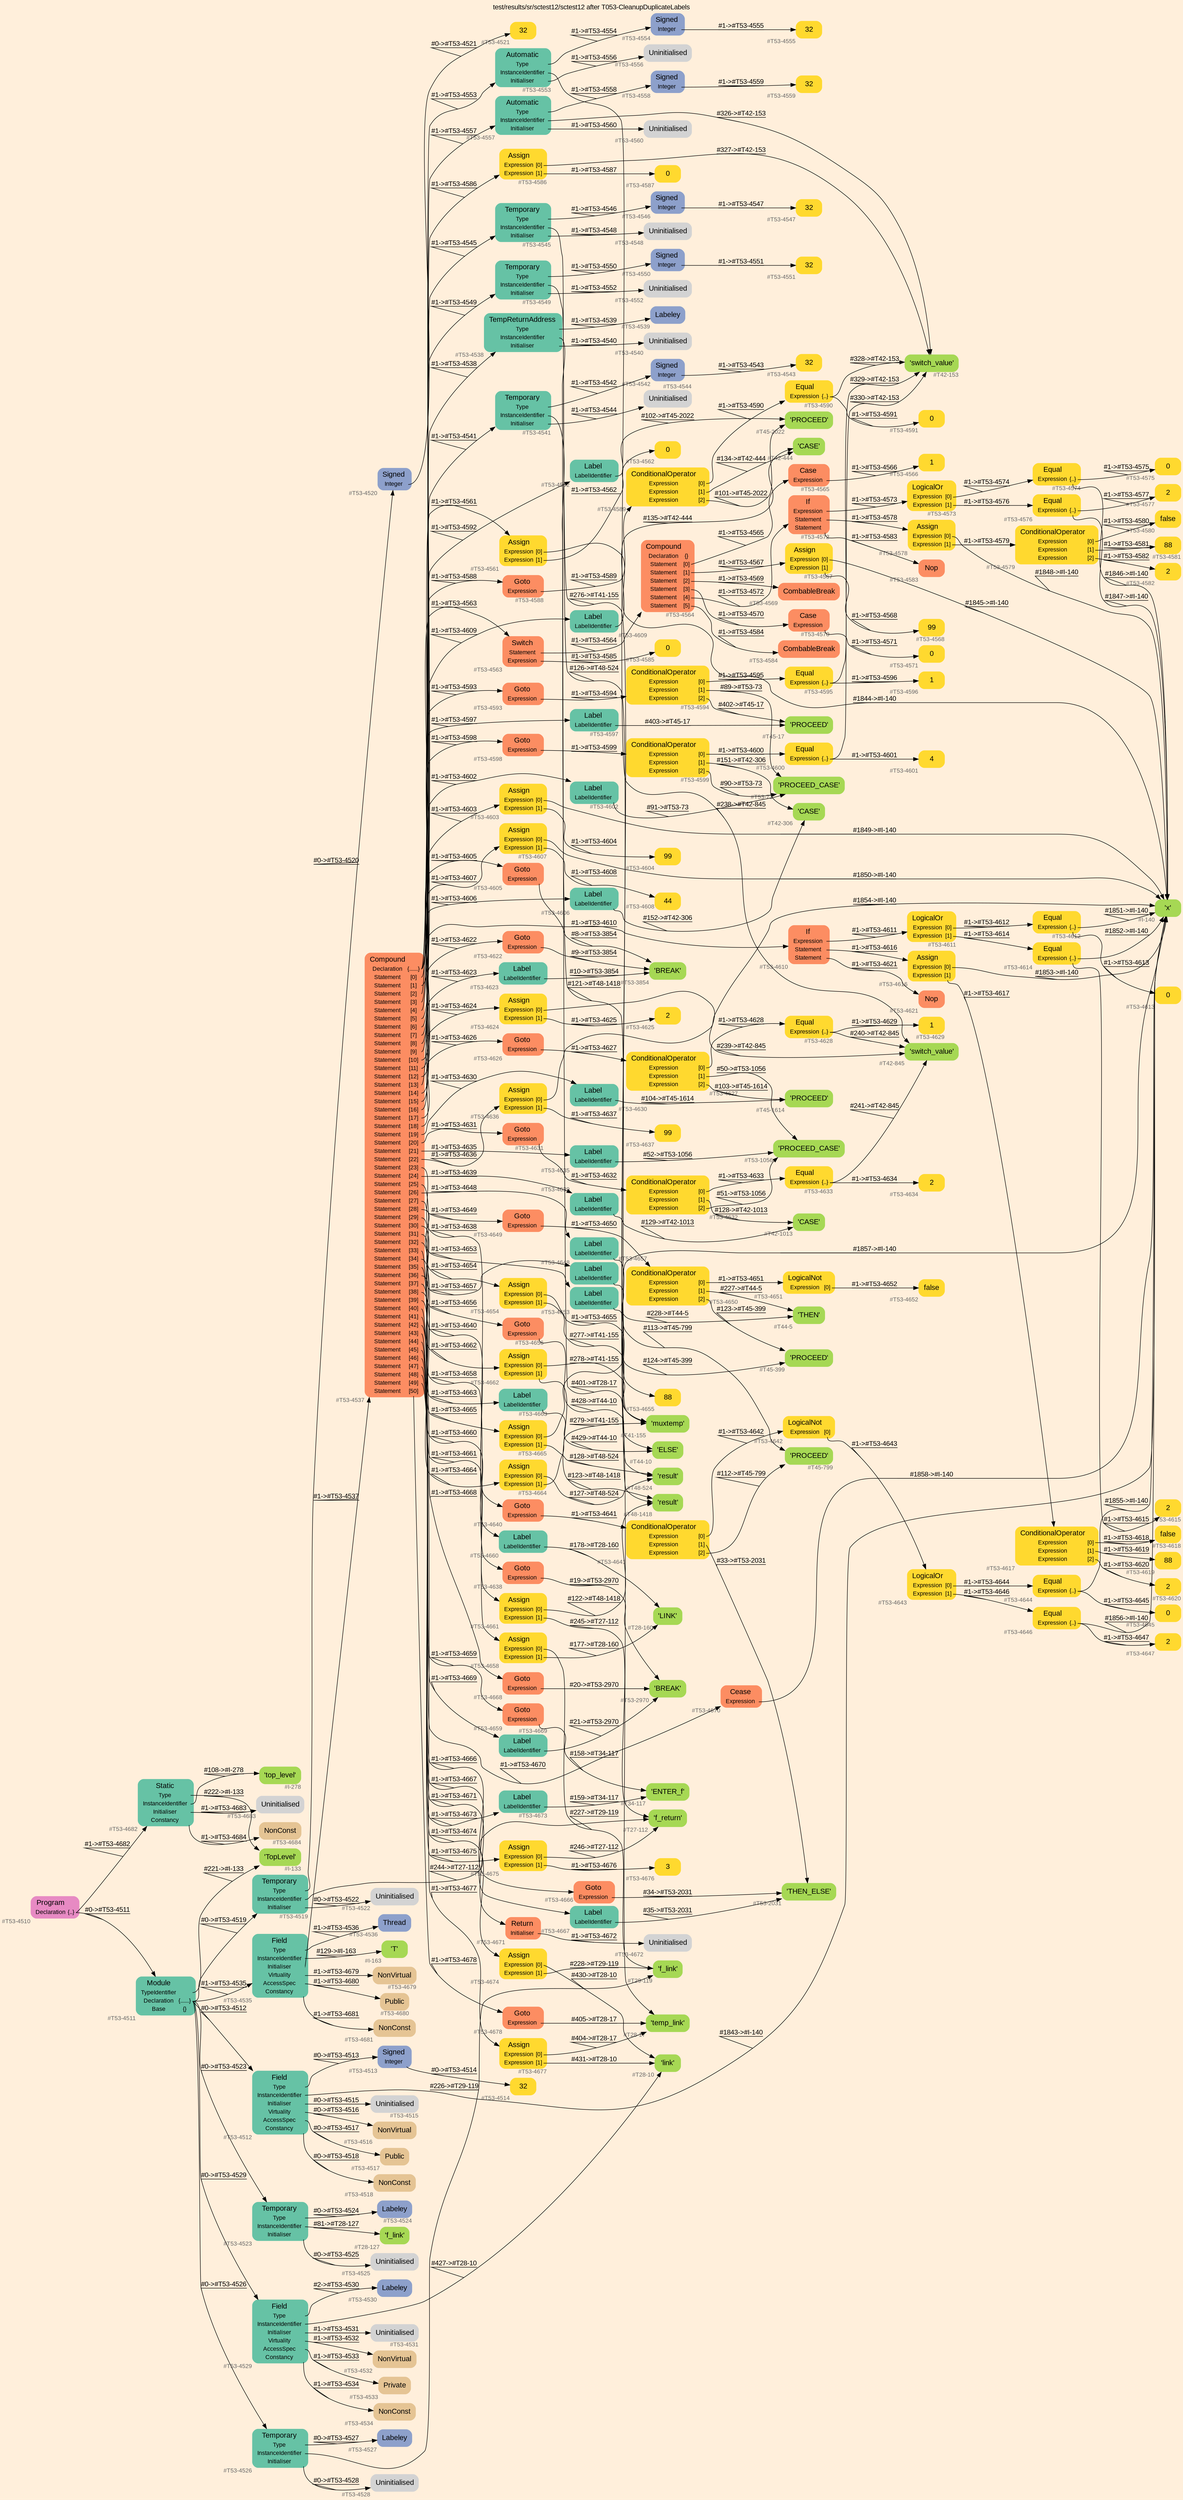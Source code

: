 digraph "test/results/sr/sctest12/sctest12 after T053-CleanupDuplicateLabels" {
label = "test/results/sr/sctest12/sctest12 after T053-CleanupDuplicateLabels"
labelloc = t
graph [
    rankdir = "LR"
    ranksep = 0.3
    bgcolor = antiquewhite1
    color = black
    fontcolor = black
    fontname = "Arial"
];
node [
    fontname = "Arial"
];
edge [
    fontname = "Arial"
];

// -------------------- node figure --------------------
// -------- block #T53-4510 ----------
"#T53-4510" [
    fillcolor = "/set28/4"
    xlabel = "#T53-4510"
    fontsize = "12"
    fontcolor = grey40
    shape = "plaintext"
    label = <<TABLE BORDER="0" CELLBORDER="0" CELLSPACING="0">
     <TR><TD><FONT COLOR="black" POINT-SIZE="15">Program</FONT></TD></TR>
     <TR><TD><FONT COLOR="black" POINT-SIZE="12">Declaration</FONT></TD><TD PORT="port0"><FONT COLOR="black" POINT-SIZE="12">{..}</FONT></TD></TR>
    </TABLE>>
    style = "rounded,filled"
];

// -------- block #T53-4511 ----------
"#T53-4511" [
    fillcolor = "/set28/1"
    xlabel = "#T53-4511"
    fontsize = "12"
    fontcolor = grey40
    shape = "plaintext"
    label = <<TABLE BORDER="0" CELLBORDER="0" CELLSPACING="0">
     <TR><TD><FONT COLOR="black" POINT-SIZE="15">Module</FONT></TD></TR>
     <TR><TD><FONT COLOR="black" POINT-SIZE="12">TypeIdentifier</FONT></TD><TD PORT="port0"></TD></TR>
     <TR><TD><FONT COLOR="black" POINT-SIZE="12">Declaration</FONT></TD><TD PORT="port1"><FONT COLOR="black" POINT-SIZE="12">{......}</FONT></TD></TR>
     <TR><TD><FONT COLOR="black" POINT-SIZE="12">Base</FONT></TD><TD PORT="port2"><FONT COLOR="black" POINT-SIZE="12">{}</FONT></TD></TR>
    </TABLE>>
    style = "rounded,filled"
];

// -------- block #I-133 ----------
"#I-133" [
    fillcolor = "/set28/5"
    xlabel = "#I-133"
    fontsize = "12"
    fontcolor = grey40
    shape = "plaintext"
    label = <<TABLE BORDER="0" CELLBORDER="0" CELLSPACING="0">
     <TR><TD><FONT COLOR="black" POINT-SIZE="15">'TopLevel'</FONT></TD></TR>
    </TABLE>>
    style = "rounded,filled"
];

// -------- block #T53-4512 ----------
"#T53-4512" [
    fillcolor = "/set28/1"
    xlabel = "#T53-4512"
    fontsize = "12"
    fontcolor = grey40
    shape = "plaintext"
    label = <<TABLE BORDER="0" CELLBORDER="0" CELLSPACING="0">
     <TR><TD><FONT COLOR="black" POINT-SIZE="15">Field</FONT></TD></TR>
     <TR><TD><FONT COLOR="black" POINT-SIZE="12">Type</FONT></TD><TD PORT="port0"></TD></TR>
     <TR><TD><FONT COLOR="black" POINT-SIZE="12">InstanceIdentifier</FONT></TD><TD PORT="port1"></TD></TR>
     <TR><TD><FONT COLOR="black" POINT-SIZE="12">Initialiser</FONT></TD><TD PORT="port2"></TD></TR>
     <TR><TD><FONT COLOR="black" POINT-SIZE="12">Virtuality</FONT></TD><TD PORT="port3"></TD></TR>
     <TR><TD><FONT COLOR="black" POINT-SIZE="12">AccessSpec</FONT></TD><TD PORT="port4"></TD></TR>
     <TR><TD><FONT COLOR="black" POINT-SIZE="12">Constancy</FONT></TD><TD PORT="port5"></TD></TR>
    </TABLE>>
    style = "rounded,filled"
];

// -------- block #T53-4513 ----------
"#T53-4513" [
    fillcolor = "/set28/3"
    xlabel = "#T53-4513"
    fontsize = "12"
    fontcolor = grey40
    shape = "plaintext"
    label = <<TABLE BORDER="0" CELLBORDER="0" CELLSPACING="0">
     <TR><TD><FONT COLOR="black" POINT-SIZE="15">Signed</FONT></TD></TR>
     <TR><TD><FONT COLOR="black" POINT-SIZE="12">Integer</FONT></TD><TD PORT="port0"></TD></TR>
    </TABLE>>
    style = "rounded,filled"
];

// -------- block #T53-4514 ----------
"#T53-4514" [
    fillcolor = "/set28/6"
    xlabel = "#T53-4514"
    fontsize = "12"
    fontcolor = grey40
    shape = "plaintext"
    label = <<TABLE BORDER="0" CELLBORDER="0" CELLSPACING="0">
     <TR><TD><FONT COLOR="black" POINT-SIZE="15">32</FONT></TD></TR>
    </TABLE>>
    style = "rounded,filled"
];

// -------- block #I-140 ----------
"#I-140" [
    fillcolor = "/set28/5"
    xlabel = "#I-140"
    fontsize = "12"
    fontcolor = grey40
    shape = "plaintext"
    label = <<TABLE BORDER="0" CELLBORDER="0" CELLSPACING="0">
     <TR><TD><FONT COLOR="black" POINT-SIZE="15">'x'</FONT></TD></TR>
    </TABLE>>
    style = "rounded,filled"
];

// -------- block #T53-4515 ----------
"#T53-4515" [
    xlabel = "#T53-4515"
    fontsize = "12"
    fontcolor = grey40
    shape = "plaintext"
    label = <<TABLE BORDER="0" CELLBORDER="0" CELLSPACING="0">
     <TR><TD><FONT COLOR="black" POINT-SIZE="15">Uninitialised</FONT></TD></TR>
    </TABLE>>
    style = "rounded,filled"
];

// -------- block #T53-4516 ----------
"#T53-4516" [
    fillcolor = "/set28/7"
    xlabel = "#T53-4516"
    fontsize = "12"
    fontcolor = grey40
    shape = "plaintext"
    label = <<TABLE BORDER="0" CELLBORDER="0" CELLSPACING="0">
     <TR><TD><FONT COLOR="black" POINT-SIZE="15">NonVirtual</FONT></TD></TR>
    </TABLE>>
    style = "rounded,filled"
];

// -------- block #T53-4517 ----------
"#T53-4517" [
    fillcolor = "/set28/7"
    xlabel = "#T53-4517"
    fontsize = "12"
    fontcolor = grey40
    shape = "plaintext"
    label = <<TABLE BORDER="0" CELLBORDER="0" CELLSPACING="0">
     <TR><TD><FONT COLOR="black" POINT-SIZE="15">Public</FONT></TD></TR>
    </TABLE>>
    style = "rounded,filled"
];

// -------- block #T53-4518 ----------
"#T53-4518" [
    fillcolor = "/set28/7"
    xlabel = "#T53-4518"
    fontsize = "12"
    fontcolor = grey40
    shape = "plaintext"
    label = <<TABLE BORDER="0" CELLBORDER="0" CELLSPACING="0">
     <TR><TD><FONT COLOR="black" POINT-SIZE="15">NonConst</FONT></TD></TR>
    </TABLE>>
    style = "rounded,filled"
];

// -------- block #T53-4519 ----------
"#T53-4519" [
    fillcolor = "/set28/1"
    xlabel = "#T53-4519"
    fontsize = "12"
    fontcolor = grey40
    shape = "plaintext"
    label = <<TABLE BORDER="0" CELLBORDER="0" CELLSPACING="0">
     <TR><TD><FONT COLOR="black" POINT-SIZE="15">Temporary</FONT></TD></TR>
     <TR><TD><FONT COLOR="black" POINT-SIZE="12">Type</FONT></TD><TD PORT="port0"></TD></TR>
     <TR><TD><FONT COLOR="black" POINT-SIZE="12">InstanceIdentifier</FONT></TD><TD PORT="port1"></TD></TR>
     <TR><TD><FONT COLOR="black" POINT-SIZE="12">Initialiser</FONT></TD><TD PORT="port2"></TD></TR>
    </TABLE>>
    style = "rounded,filled"
];

// -------- block #T53-4520 ----------
"#T53-4520" [
    fillcolor = "/set28/3"
    xlabel = "#T53-4520"
    fontsize = "12"
    fontcolor = grey40
    shape = "plaintext"
    label = <<TABLE BORDER="0" CELLBORDER="0" CELLSPACING="0">
     <TR><TD><FONT COLOR="black" POINT-SIZE="15">Signed</FONT></TD></TR>
     <TR><TD><FONT COLOR="black" POINT-SIZE="12">Integer</FONT></TD><TD PORT="port0"></TD></TR>
    </TABLE>>
    style = "rounded,filled"
];

// -------- block #T53-4521 ----------
"#T53-4521" [
    fillcolor = "/set28/6"
    xlabel = "#T53-4521"
    fontsize = "12"
    fontcolor = grey40
    shape = "plaintext"
    label = <<TABLE BORDER="0" CELLBORDER="0" CELLSPACING="0">
     <TR><TD><FONT COLOR="black" POINT-SIZE="15">32</FONT></TD></TR>
    </TABLE>>
    style = "rounded,filled"
];

// -------- block #T27-112 ----------
"#T27-112" [
    fillcolor = "/set28/5"
    xlabel = "#T27-112"
    fontsize = "12"
    fontcolor = grey40
    shape = "plaintext"
    label = <<TABLE BORDER="0" CELLBORDER="0" CELLSPACING="0">
     <TR><TD><FONT COLOR="black" POINT-SIZE="15">'f_return'</FONT></TD></TR>
    </TABLE>>
    style = "rounded,filled"
];

// -------- block #T53-4522 ----------
"#T53-4522" [
    xlabel = "#T53-4522"
    fontsize = "12"
    fontcolor = grey40
    shape = "plaintext"
    label = <<TABLE BORDER="0" CELLBORDER="0" CELLSPACING="0">
     <TR><TD><FONT COLOR="black" POINT-SIZE="15">Uninitialised</FONT></TD></TR>
    </TABLE>>
    style = "rounded,filled"
];

// -------- block #T53-4523 ----------
"#T53-4523" [
    fillcolor = "/set28/1"
    xlabel = "#T53-4523"
    fontsize = "12"
    fontcolor = grey40
    shape = "plaintext"
    label = <<TABLE BORDER="0" CELLBORDER="0" CELLSPACING="0">
     <TR><TD><FONT COLOR="black" POINT-SIZE="15">Temporary</FONT></TD></TR>
     <TR><TD><FONT COLOR="black" POINT-SIZE="12">Type</FONT></TD><TD PORT="port0"></TD></TR>
     <TR><TD><FONT COLOR="black" POINT-SIZE="12">InstanceIdentifier</FONT></TD><TD PORT="port1"></TD></TR>
     <TR><TD><FONT COLOR="black" POINT-SIZE="12">Initialiser</FONT></TD><TD PORT="port2"></TD></TR>
    </TABLE>>
    style = "rounded,filled"
];

// -------- block #T53-4524 ----------
"#T53-4524" [
    fillcolor = "/set28/3"
    xlabel = "#T53-4524"
    fontsize = "12"
    fontcolor = grey40
    shape = "plaintext"
    label = <<TABLE BORDER="0" CELLBORDER="0" CELLSPACING="0">
     <TR><TD><FONT COLOR="black" POINT-SIZE="15">Labeley</FONT></TD></TR>
    </TABLE>>
    style = "rounded,filled"
];

// -------- block #T28-127 ----------
"#T28-127" [
    fillcolor = "/set28/5"
    xlabel = "#T28-127"
    fontsize = "12"
    fontcolor = grey40
    shape = "plaintext"
    label = <<TABLE BORDER="0" CELLBORDER="0" CELLSPACING="0">
     <TR><TD><FONT COLOR="black" POINT-SIZE="15">'f_link'</FONT></TD></TR>
    </TABLE>>
    style = "rounded,filled"
];

// -------- block #T53-4525 ----------
"#T53-4525" [
    xlabel = "#T53-4525"
    fontsize = "12"
    fontcolor = grey40
    shape = "plaintext"
    label = <<TABLE BORDER="0" CELLBORDER="0" CELLSPACING="0">
     <TR><TD><FONT COLOR="black" POINT-SIZE="15">Uninitialised</FONT></TD></TR>
    </TABLE>>
    style = "rounded,filled"
];

// -------- block #T53-4526 ----------
"#T53-4526" [
    fillcolor = "/set28/1"
    xlabel = "#T53-4526"
    fontsize = "12"
    fontcolor = grey40
    shape = "plaintext"
    label = <<TABLE BORDER="0" CELLBORDER="0" CELLSPACING="0">
     <TR><TD><FONT COLOR="black" POINT-SIZE="15">Temporary</FONT></TD></TR>
     <TR><TD><FONT COLOR="black" POINT-SIZE="12">Type</FONT></TD><TD PORT="port0"></TD></TR>
     <TR><TD><FONT COLOR="black" POINT-SIZE="12">InstanceIdentifier</FONT></TD><TD PORT="port1"></TD></TR>
     <TR><TD><FONT COLOR="black" POINT-SIZE="12">Initialiser</FONT></TD><TD PORT="port2"></TD></TR>
    </TABLE>>
    style = "rounded,filled"
];

// -------- block #T53-4527 ----------
"#T53-4527" [
    fillcolor = "/set28/3"
    xlabel = "#T53-4527"
    fontsize = "12"
    fontcolor = grey40
    shape = "plaintext"
    label = <<TABLE BORDER="0" CELLBORDER="0" CELLSPACING="0">
     <TR><TD><FONT COLOR="black" POINT-SIZE="15">Labeley</FONT></TD></TR>
    </TABLE>>
    style = "rounded,filled"
];

// -------- block #T29-119 ----------
"#T29-119" [
    fillcolor = "/set28/5"
    xlabel = "#T29-119"
    fontsize = "12"
    fontcolor = grey40
    shape = "plaintext"
    label = <<TABLE BORDER="0" CELLBORDER="0" CELLSPACING="0">
     <TR><TD><FONT COLOR="black" POINT-SIZE="15">'f_link'</FONT></TD></TR>
    </TABLE>>
    style = "rounded,filled"
];

// -------- block #T53-4528 ----------
"#T53-4528" [
    xlabel = "#T53-4528"
    fontsize = "12"
    fontcolor = grey40
    shape = "plaintext"
    label = <<TABLE BORDER="0" CELLBORDER="0" CELLSPACING="0">
     <TR><TD><FONT COLOR="black" POINT-SIZE="15">Uninitialised</FONT></TD></TR>
    </TABLE>>
    style = "rounded,filled"
];

// -------- block #T53-4529 ----------
"#T53-4529" [
    fillcolor = "/set28/1"
    xlabel = "#T53-4529"
    fontsize = "12"
    fontcolor = grey40
    shape = "plaintext"
    label = <<TABLE BORDER="0" CELLBORDER="0" CELLSPACING="0">
     <TR><TD><FONT COLOR="black" POINT-SIZE="15">Field</FONT></TD></TR>
     <TR><TD><FONT COLOR="black" POINT-SIZE="12">Type</FONT></TD><TD PORT="port0"></TD></TR>
     <TR><TD><FONT COLOR="black" POINT-SIZE="12">InstanceIdentifier</FONT></TD><TD PORT="port1"></TD></TR>
     <TR><TD><FONT COLOR="black" POINT-SIZE="12">Initialiser</FONT></TD><TD PORT="port2"></TD></TR>
     <TR><TD><FONT COLOR="black" POINT-SIZE="12">Virtuality</FONT></TD><TD PORT="port3"></TD></TR>
     <TR><TD><FONT COLOR="black" POINT-SIZE="12">AccessSpec</FONT></TD><TD PORT="port4"></TD></TR>
     <TR><TD><FONT COLOR="black" POINT-SIZE="12">Constancy</FONT></TD><TD PORT="port5"></TD></TR>
    </TABLE>>
    style = "rounded,filled"
];

// -------- block #T53-4530 ----------
"#T53-4530" [
    fillcolor = "/set28/3"
    xlabel = "#T53-4530"
    fontsize = "12"
    fontcolor = grey40
    shape = "plaintext"
    label = <<TABLE BORDER="0" CELLBORDER="0" CELLSPACING="0">
     <TR><TD><FONT COLOR="black" POINT-SIZE="15">Labeley</FONT></TD></TR>
    </TABLE>>
    style = "rounded,filled"
];

// -------- block #T28-10 ----------
"#T28-10" [
    fillcolor = "/set28/5"
    xlabel = "#T28-10"
    fontsize = "12"
    fontcolor = grey40
    shape = "plaintext"
    label = <<TABLE BORDER="0" CELLBORDER="0" CELLSPACING="0">
     <TR><TD><FONT COLOR="black" POINT-SIZE="15">'link'</FONT></TD></TR>
    </TABLE>>
    style = "rounded,filled"
];

// -------- block #T53-4531 ----------
"#T53-4531" [
    xlabel = "#T53-4531"
    fontsize = "12"
    fontcolor = grey40
    shape = "plaintext"
    label = <<TABLE BORDER="0" CELLBORDER="0" CELLSPACING="0">
     <TR><TD><FONT COLOR="black" POINT-SIZE="15">Uninitialised</FONT></TD></TR>
    </TABLE>>
    style = "rounded,filled"
];

// -------- block #T53-4532 ----------
"#T53-4532" [
    fillcolor = "/set28/7"
    xlabel = "#T53-4532"
    fontsize = "12"
    fontcolor = grey40
    shape = "plaintext"
    label = <<TABLE BORDER="0" CELLBORDER="0" CELLSPACING="0">
     <TR><TD><FONT COLOR="black" POINT-SIZE="15">NonVirtual</FONT></TD></TR>
    </TABLE>>
    style = "rounded,filled"
];

// -------- block #T53-4533 ----------
"#T53-4533" [
    fillcolor = "/set28/7"
    xlabel = "#T53-4533"
    fontsize = "12"
    fontcolor = grey40
    shape = "plaintext"
    label = <<TABLE BORDER="0" CELLBORDER="0" CELLSPACING="0">
     <TR><TD><FONT COLOR="black" POINT-SIZE="15">Private</FONT></TD></TR>
    </TABLE>>
    style = "rounded,filled"
];

// -------- block #T53-4534 ----------
"#T53-4534" [
    fillcolor = "/set28/7"
    xlabel = "#T53-4534"
    fontsize = "12"
    fontcolor = grey40
    shape = "plaintext"
    label = <<TABLE BORDER="0" CELLBORDER="0" CELLSPACING="0">
     <TR><TD><FONT COLOR="black" POINT-SIZE="15">NonConst</FONT></TD></TR>
    </TABLE>>
    style = "rounded,filled"
];

// -------- block #T53-4535 ----------
"#T53-4535" [
    fillcolor = "/set28/1"
    xlabel = "#T53-4535"
    fontsize = "12"
    fontcolor = grey40
    shape = "plaintext"
    label = <<TABLE BORDER="0" CELLBORDER="0" CELLSPACING="0">
     <TR><TD><FONT COLOR="black" POINT-SIZE="15">Field</FONT></TD></TR>
     <TR><TD><FONT COLOR="black" POINT-SIZE="12">Type</FONT></TD><TD PORT="port0"></TD></TR>
     <TR><TD><FONT COLOR="black" POINT-SIZE="12">InstanceIdentifier</FONT></TD><TD PORT="port1"></TD></TR>
     <TR><TD><FONT COLOR="black" POINT-SIZE="12">Initialiser</FONT></TD><TD PORT="port2"></TD></TR>
     <TR><TD><FONT COLOR="black" POINT-SIZE="12">Virtuality</FONT></TD><TD PORT="port3"></TD></TR>
     <TR><TD><FONT COLOR="black" POINT-SIZE="12">AccessSpec</FONT></TD><TD PORT="port4"></TD></TR>
     <TR><TD><FONT COLOR="black" POINT-SIZE="12">Constancy</FONT></TD><TD PORT="port5"></TD></TR>
    </TABLE>>
    style = "rounded,filled"
];

// -------- block #T53-4536 ----------
"#T53-4536" [
    fillcolor = "/set28/3"
    xlabel = "#T53-4536"
    fontsize = "12"
    fontcolor = grey40
    shape = "plaintext"
    label = <<TABLE BORDER="0" CELLBORDER="0" CELLSPACING="0">
     <TR><TD><FONT COLOR="black" POINT-SIZE="15">Thread</FONT></TD></TR>
    </TABLE>>
    style = "rounded,filled"
];

// -------- block #I-163 ----------
"#I-163" [
    fillcolor = "/set28/5"
    xlabel = "#I-163"
    fontsize = "12"
    fontcolor = grey40
    shape = "plaintext"
    label = <<TABLE BORDER="0" CELLBORDER="0" CELLSPACING="0">
     <TR><TD><FONT COLOR="black" POINT-SIZE="15">'T'</FONT></TD></TR>
    </TABLE>>
    style = "rounded,filled"
];

// -------- block #T53-4537 ----------
"#T53-4537" [
    fillcolor = "/set28/2"
    xlabel = "#T53-4537"
    fontsize = "12"
    fontcolor = grey40
    shape = "plaintext"
    label = <<TABLE BORDER="0" CELLBORDER="0" CELLSPACING="0">
     <TR><TD><FONT COLOR="black" POINT-SIZE="15">Compound</FONT></TD></TR>
     <TR><TD><FONT COLOR="black" POINT-SIZE="12">Declaration</FONT></TD><TD PORT="port0"><FONT COLOR="black" POINT-SIZE="12">{......}</FONT></TD></TR>
     <TR><TD><FONT COLOR="black" POINT-SIZE="12">Statement</FONT></TD><TD PORT="port1"><FONT COLOR="black" POINT-SIZE="12">[0]</FONT></TD></TR>
     <TR><TD><FONT COLOR="black" POINT-SIZE="12">Statement</FONT></TD><TD PORT="port2"><FONT COLOR="black" POINT-SIZE="12">[1]</FONT></TD></TR>
     <TR><TD><FONT COLOR="black" POINT-SIZE="12">Statement</FONT></TD><TD PORT="port3"><FONT COLOR="black" POINT-SIZE="12">[2]</FONT></TD></TR>
     <TR><TD><FONT COLOR="black" POINT-SIZE="12">Statement</FONT></TD><TD PORT="port4"><FONT COLOR="black" POINT-SIZE="12">[3]</FONT></TD></TR>
     <TR><TD><FONT COLOR="black" POINT-SIZE="12">Statement</FONT></TD><TD PORT="port5"><FONT COLOR="black" POINT-SIZE="12">[4]</FONT></TD></TR>
     <TR><TD><FONT COLOR="black" POINT-SIZE="12">Statement</FONT></TD><TD PORT="port6"><FONT COLOR="black" POINT-SIZE="12">[5]</FONT></TD></TR>
     <TR><TD><FONT COLOR="black" POINT-SIZE="12">Statement</FONT></TD><TD PORT="port7"><FONT COLOR="black" POINT-SIZE="12">[6]</FONT></TD></TR>
     <TR><TD><FONT COLOR="black" POINT-SIZE="12">Statement</FONT></TD><TD PORT="port8"><FONT COLOR="black" POINT-SIZE="12">[7]</FONT></TD></TR>
     <TR><TD><FONT COLOR="black" POINT-SIZE="12">Statement</FONT></TD><TD PORT="port9"><FONT COLOR="black" POINT-SIZE="12">[8]</FONT></TD></TR>
     <TR><TD><FONT COLOR="black" POINT-SIZE="12">Statement</FONT></TD><TD PORT="port10"><FONT COLOR="black" POINT-SIZE="12">[9]</FONT></TD></TR>
     <TR><TD><FONT COLOR="black" POINT-SIZE="12">Statement</FONT></TD><TD PORT="port11"><FONT COLOR="black" POINT-SIZE="12">[10]</FONT></TD></TR>
     <TR><TD><FONT COLOR="black" POINT-SIZE="12">Statement</FONT></TD><TD PORT="port12"><FONT COLOR="black" POINT-SIZE="12">[11]</FONT></TD></TR>
     <TR><TD><FONT COLOR="black" POINT-SIZE="12">Statement</FONT></TD><TD PORT="port13"><FONT COLOR="black" POINT-SIZE="12">[12]</FONT></TD></TR>
     <TR><TD><FONT COLOR="black" POINT-SIZE="12">Statement</FONT></TD><TD PORT="port14"><FONT COLOR="black" POINT-SIZE="12">[13]</FONT></TD></TR>
     <TR><TD><FONT COLOR="black" POINT-SIZE="12">Statement</FONT></TD><TD PORT="port15"><FONT COLOR="black" POINT-SIZE="12">[14]</FONT></TD></TR>
     <TR><TD><FONT COLOR="black" POINT-SIZE="12">Statement</FONT></TD><TD PORT="port16"><FONT COLOR="black" POINT-SIZE="12">[15]</FONT></TD></TR>
     <TR><TD><FONT COLOR="black" POINT-SIZE="12">Statement</FONT></TD><TD PORT="port17"><FONT COLOR="black" POINT-SIZE="12">[16]</FONT></TD></TR>
     <TR><TD><FONT COLOR="black" POINT-SIZE="12">Statement</FONT></TD><TD PORT="port18"><FONT COLOR="black" POINT-SIZE="12">[17]</FONT></TD></TR>
     <TR><TD><FONT COLOR="black" POINT-SIZE="12">Statement</FONT></TD><TD PORT="port19"><FONT COLOR="black" POINT-SIZE="12">[18]</FONT></TD></TR>
     <TR><TD><FONT COLOR="black" POINT-SIZE="12">Statement</FONT></TD><TD PORT="port20"><FONT COLOR="black" POINT-SIZE="12">[19]</FONT></TD></TR>
     <TR><TD><FONT COLOR="black" POINT-SIZE="12">Statement</FONT></TD><TD PORT="port21"><FONT COLOR="black" POINT-SIZE="12">[20]</FONT></TD></TR>
     <TR><TD><FONT COLOR="black" POINT-SIZE="12">Statement</FONT></TD><TD PORT="port22"><FONT COLOR="black" POINT-SIZE="12">[21]</FONT></TD></TR>
     <TR><TD><FONT COLOR="black" POINT-SIZE="12">Statement</FONT></TD><TD PORT="port23"><FONT COLOR="black" POINT-SIZE="12">[22]</FONT></TD></TR>
     <TR><TD><FONT COLOR="black" POINT-SIZE="12">Statement</FONT></TD><TD PORT="port24"><FONT COLOR="black" POINT-SIZE="12">[23]</FONT></TD></TR>
     <TR><TD><FONT COLOR="black" POINT-SIZE="12">Statement</FONT></TD><TD PORT="port25"><FONT COLOR="black" POINT-SIZE="12">[24]</FONT></TD></TR>
     <TR><TD><FONT COLOR="black" POINT-SIZE="12">Statement</FONT></TD><TD PORT="port26"><FONT COLOR="black" POINT-SIZE="12">[25]</FONT></TD></TR>
     <TR><TD><FONT COLOR="black" POINT-SIZE="12">Statement</FONT></TD><TD PORT="port27"><FONT COLOR="black" POINT-SIZE="12">[26]</FONT></TD></TR>
     <TR><TD><FONT COLOR="black" POINT-SIZE="12">Statement</FONT></TD><TD PORT="port28"><FONT COLOR="black" POINT-SIZE="12">[27]</FONT></TD></TR>
     <TR><TD><FONT COLOR="black" POINT-SIZE="12">Statement</FONT></TD><TD PORT="port29"><FONT COLOR="black" POINT-SIZE="12">[28]</FONT></TD></TR>
     <TR><TD><FONT COLOR="black" POINT-SIZE="12">Statement</FONT></TD><TD PORT="port30"><FONT COLOR="black" POINT-SIZE="12">[29]</FONT></TD></TR>
     <TR><TD><FONT COLOR="black" POINT-SIZE="12">Statement</FONT></TD><TD PORT="port31"><FONT COLOR="black" POINT-SIZE="12">[30]</FONT></TD></TR>
     <TR><TD><FONT COLOR="black" POINT-SIZE="12">Statement</FONT></TD><TD PORT="port32"><FONT COLOR="black" POINT-SIZE="12">[31]</FONT></TD></TR>
     <TR><TD><FONT COLOR="black" POINT-SIZE="12">Statement</FONT></TD><TD PORT="port33"><FONT COLOR="black" POINT-SIZE="12">[32]</FONT></TD></TR>
     <TR><TD><FONT COLOR="black" POINT-SIZE="12">Statement</FONT></TD><TD PORT="port34"><FONT COLOR="black" POINT-SIZE="12">[33]</FONT></TD></TR>
     <TR><TD><FONT COLOR="black" POINT-SIZE="12">Statement</FONT></TD><TD PORT="port35"><FONT COLOR="black" POINT-SIZE="12">[34]</FONT></TD></TR>
     <TR><TD><FONT COLOR="black" POINT-SIZE="12">Statement</FONT></TD><TD PORT="port36"><FONT COLOR="black" POINT-SIZE="12">[35]</FONT></TD></TR>
     <TR><TD><FONT COLOR="black" POINT-SIZE="12">Statement</FONT></TD><TD PORT="port37"><FONT COLOR="black" POINT-SIZE="12">[36]</FONT></TD></TR>
     <TR><TD><FONT COLOR="black" POINT-SIZE="12">Statement</FONT></TD><TD PORT="port38"><FONT COLOR="black" POINT-SIZE="12">[37]</FONT></TD></TR>
     <TR><TD><FONT COLOR="black" POINT-SIZE="12">Statement</FONT></TD><TD PORT="port39"><FONT COLOR="black" POINT-SIZE="12">[38]</FONT></TD></TR>
     <TR><TD><FONT COLOR="black" POINT-SIZE="12">Statement</FONT></TD><TD PORT="port40"><FONT COLOR="black" POINT-SIZE="12">[39]</FONT></TD></TR>
     <TR><TD><FONT COLOR="black" POINT-SIZE="12">Statement</FONT></TD><TD PORT="port41"><FONT COLOR="black" POINT-SIZE="12">[40]</FONT></TD></TR>
     <TR><TD><FONT COLOR="black" POINT-SIZE="12">Statement</FONT></TD><TD PORT="port42"><FONT COLOR="black" POINT-SIZE="12">[41]</FONT></TD></TR>
     <TR><TD><FONT COLOR="black" POINT-SIZE="12">Statement</FONT></TD><TD PORT="port43"><FONT COLOR="black" POINT-SIZE="12">[42]</FONT></TD></TR>
     <TR><TD><FONT COLOR="black" POINT-SIZE="12">Statement</FONT></TD><TD PORT="port44"><FONT COLOR="black" POINT-SIZE="12">[43]</FONT></TD></TR>
     <TR><TD><FONT COLOR="black" POINT-SIZE="12">Statement</FONT></TD><TD PORT="port45"><FONT COLOR="black" POINT-SIZE="12">[44]</FONT></TD></TR>
     <TR><TD><FONT COLOR="black" POINT-SIZE="12">Statement</FONT></TD><TD PORT="port46"><FONT COLOR="black" POINT-SIZE="12">[45]</FONT></TD></TR>
     <TR><TD><FONT COLOR="black" POINT-SIZE="12">Statement</FONT></TD><TD PORT="port47"><FONT COLOR="black" POINT-SIZE="12">[46]</FONT></TD></TR>
     <TR><TD><FONT COLOR="black" POINT-SIZE="12">Statement</FONT></TD><TD PORT="port48"><FONT COLOR="black" POINT-SIZE="12">[47]</FONT></TD></TR>
     <TR><TD><FONT COLOR="black" POINT-SIZE="12">Statement</FONT></TD><TD PORT="port49"><FONT COLOR="black" POINT-SIZE="12">[48]</FONT></TD></TR>
     <TR><TD><FONT COLOR="black" POINT-SIZE="12">Statement</FONT></TD><TD PORT="port50"><FONT COLOR="black" POINT-SIZE="12">[49]</FONT></TD></TR>
     <TR><TD><FONT COLOR="black" POINT-SIZE="12">Statement</FONT></TD><TD PORT="port51"><FONT COLOR="black" POINT-SIZE="12">[50]</FONT></TD></TR>
    </TABLE>>
    style = "rounded,filled"
];

// -------- block #T53-4538 ----------
"#T53-4538" [
    fillcolor = "/set28/1"
    xlabel = "#T53-4538"
    fontsize = "12"
    fontcolor = grey40
    shape = "plaintext"
    label = <<TABLE BORDER="0" CELLBORDER="0" CELLSPACING="0">
     <TR><TD><FONT COLOR="black" POINT-SIZE="15">TempReturnAddress</FONT></TD></TR>
     <TR><TD><FONT COLOR="black" POINT-SIZE="12">Type</FONT></TD><TD PORT="port0"></TD></TR>
     <TR><TD><FONT COLOR="black" POINT-SIZE="12">InstanceIdentifier</FONT></TD><TD PORT="port1"></TD></TR>
     <TR><TD><FONT COLOR="black" POINT-SIZE="12">Initialiser</FONT></TD><TD PORT="port2"></TD></TR>
    </TABLE>>
    style = "rounded,filled"
];

// -------- block #T53-4539 ----------
"#T53-4539" [
    fillcolor = "/set28/3"
    xlabel = "#T53-4539"
    fontsize = "12"
    fontcolor = grey40
    shape = "plaintext"
    label = <<TABLE BORDER="0" CELLBORDER="0" CELLSPACING="0">
     <TR><TD><FONT COLOR="black" POINT-SIZE="15">Labeley</FONT></TD></TR>
    </TABLE>>
    style = "rounded,filled"
];

// -------- block #T28-17 ----------
"#T28-17" [
    fillcolor = "/set28/5"
    xlabel = "#T28-17"
    fontsize = "12"
    fontcolor = grey40
    shape = "plaintext"
    label = <<TABLE BORDER="0" CELLBORDER="0" CELLSPACING="0">
     <TR><TD><FONT COLOR="black" POINT-SIZE="15">'temp_link'</FONT></TD></TR>
    </TABLE>>
    style = "rounded,filled"
];

// -------- block #T53-4540 ----------
"#T53-4540" [
    xlabel = "#T53-4540"
    fontsize = "12"
    fontcolor = grey40
    shape = "plaintext"
    label = <<TABLE BORDER="0" CELLBORDER="0" CELLSPACING="0">
     <TR><TD><FONT COLOR="black" POINT-SIZE="15">Uninitialised</FONT></TD></TR>
    </TABLE>>
    style = "rounded,filled"
];

// -------- block #T53-4541 ----------
"#T53-4541" [
    fillcolor = "/set28/1"
    xlabel = "#T53-4541"
    fontsize = "12"
    fontcolor = grey40
    shape = "plaintext"
    label = <<TABLE BORDER="0" CELLBORDER="0" CELLSPACING="0">
     <TR><TD><FONT COLOR="black" POINT-SIZE="15">Temporary</FONT></TD></TR>
     <TR><TD><FONT COLOR="black" POINT-SIZE="12">Type</FONT></TD><TD PORT="port0"></TD></TR>
     <TR><TD><FONT COLOR="black" POINT-SIZE="12">InstanceIdentifier</FONT></TD><TD PORT="port1"></TD></TR>
     <TR><TD><FONT COLOR="black" POINT-SIZE="12">Initialiser</FONT></TD><TD PORT="port2"></TD></TR>
    </TABLE>>
    style = "rounded,filled"
];

// -------- block #T53-4542 ----------
"#T53-4542" [
    fillcolor = "/set28/3"
    xlabel = "#T53-4542"
    fontsize = "12"
    fontcolor = grey40
    shape = "plaintext"
    label = <<TABLE BORDER="0" CELLBORDER="0" CELLSPACING="0">
     <TR><TD><FONT COLOR="black" POINT-SIZE="15">Signed</FONT></TD></TR>
     <TR><TD><FONT COLOR="black" POINT-SIZE="12">Integer</FONT></TD><TD PORT="port0"></TD></TR>
    </TABLE>>
    style = "rounded,filled"
];

// -------- block #T53-4543 ----------
"#T53-4543" [
    fillcolor = "/set28/6"
    xlabel = "#T53-4543"
    fontsize = "12"
    fontcolor = grey40
    shape = "plaintext"
    label = <<TABLE BORDER="0" CELLBORDER="0" CELLSPACING="0">
     <TR><TD><FONT COLOR="black" POINT-SIZE="15">32</FONT></TD></TR>
    </TABLE>>
    style = "rounded,filled"
];

// -------- block #T48-1418 ----------
"#T48-1418" [
    fillcolor = "/set28/5"
    xlabel = "#T48-1418"
    fontsize = "12"
    fontcolor = grey40
    shape = "plaintext"
    label = <<TABLE BORDER="0" CELLBORDER="0" CELLSPACING="0">
     <TR><TD><FONT COLOR="black" POINT-SIZE="15">'result'</FONT></TD></TR>
    </TABLE>>
    style = "rounded,filled"
];

// -------- block #T53-4544 ----------
"#T53-4544" [
    xlabel = "#T53-4544"
    fontsize = "12"
    fontcolor = grey40
    shape = "plaintext"
    label = <<TABLE BORDER="0" CELLBORDER="0" CELLSPACING="0">
     <TR><TD><FONT COLOR="black" POINT-SIZE="15">Uninitialised</FONT></TD></TR>
    </TABLE>>
    style = "rounded,filled"
];

// -------- block #T53-4545 ----------
"#T53-4545" [
    fillcolor = "/set28/1"
    xlabel = "#T53-4545"
    fontsize = "12"
    fontcolor = grey40
    shape = "plaintext"
    label = <<TABLE BORDER="0" CELLBORDER="0" CELLSPACING="0">
     <TR><TD><FONT COLOR="black" POINT-SIZE="15">Temporary</FONT></TD></TR>
     <TR><TD><FONT COLOR="black" POINT-SIZE="12">Type</FONT></TD><TD PORT="port0"></TD></TR>
     <TR><TD><FONT COLOR="black" POINT-SIZE="12">InstanceIdentifier</FONT></TD><TD PORT="port1"></TD></TR>
     <TR><TD><FONT COLOR="black" POINT-SIZE="12">Initialiser</FONT></TD><TD PORT="port2"></TD></TR>
    </TABLE>>
    style = "rounded,filled"
];

// -------- block #T53-4546 ----------
"#T53-4546" [
    fillcolor = "/set28/3"
    xlabel = "#T53-4546"
    fontsize = "12"
    fontcolor = grey40
    shape = "plaintext"
    label = <<TABLE BORDER="0" CELLBORDER="0" CELLSPACING="0">
     <TR><TD><FONT COLOR="black" POINT-SIZE="15">Signed</FONT></TD></TR>
     <TR><TD><FONT COLOR="black" POINT-SIZE="12">Integer</FONT></TD><TD PORT="port0"></TD></TR>
    </TABLE>>
    style = "rounded,filled"
];

// -------- block #T53-4547 ----------
"#T53-4547" [
    fillcolor = "/set28/6"
    xlabel = "#T53-4547"
    fontsize = "12"
    fontcolor = grey40
    shape = "plaintext"
    label = <<TABLE BORDER="0" CELLBORDER="0" CELLSPACING="0">
     <TR><TD><FONT COLOR="black" POINT-SIZE="15">32</FONT></TD></TR>
    </TABLE>>
    style = "rounded,filled"
];

// -------- block #T41-155 ----------
"#T41-155" [
    fillcolor = "/set28/5"
    xlabel = "#T41-155"
    fontsize = "12"
    fontcolor = grey40
    shape = "plaintext"
    label = <<TABLE BORDER="0" CELLBORDER="0" CELLSPACING="0">
     <TR><TD><FONT COLOR="black" POINT-SIZE="15">'muxtemp'</FONT></TD></TR>
    </TABLE>>
    style = "rounded,filled"
];

// -------- block #T53-4548 ----------
"#T53-4548" [
    xlabel = "#T53-4548"
    fontsize = "12"
    fontcolor = grey40
    shape = "plaintext"
    label = <<TABLE BORDER="0" CELLBORDER="0" CELLSPACING="0">
     <TR><TD><FONT COLOR="black" POINT-SIZE="15">Uninitialised</FONT></TD></TR>
    </TABLE>>
    style = "rounded,filled"
];

// -------- block #T53-4549 ----------
"#T53-4549" [
    fillcolor = "/set28/1"
    xlabel = "#T53-4549"
    fontsize = "12"
    fontcolor = grey40
    shape = "plaintext"
    label = <<TABLE BORDER="0" CELLBORDER="0" CELLSPACING="0">
     <TR><TD><FONT COLOR="black" POINT-SIZE="15">Temporary</FONT></TD></TR>
     <TR><TD><FONT COLOR="black" POINT-SIZE="12">Type</FONT></TD><TD PORT="port0"></TD></TR>
     <TR><TD><FONT COLOR="black" POINT-SIZE="12">InstanceIdentifier</FONT></TD><TD PORT="port1"></TD></TR>
     <TR><TD><FONT COLOR="black" POINT-SIZE="12">Initialiser</FONT></TD><TD PORT="port2"></TD></TR>
    </TABLE>>
    style = "rounded,filled"
];

// -------- block #T53-4550 ----------
"#T53-4550" [
    fillcolor = "/set28/3"
    xlabel = "#T53-4550"
    fontsize = "12"
    fontcolor = grey40
    shape = "plaintext"
    label = <<TABLE BORDER="0" CELLBORDER="0" CELLSPACING="0">
     <TR><TD><FONT COLOR="black" POINT-SIZE="15">Signed</FONT></TD></TR>
     <TR><TD><FONT COLOR="black" POINT-SIZE="12">Integer</FONT></TD><TD PORT="port0"></TD></TR>
    </TABLE>>
    style = "rounded,filled"
];

// -------- block #T53-4551 ----------
"#T53-4551" [
    fillcolor = "/set28/6"
    xlabel = "#T53-4551"
    fontsize = "12"
    fontcolor = grey40
    shape = "plaintext"
    label = <<TABLE BORDER="0" CELLBORDER="0" CELLSPACING="0">
     <TR><TD><FONT COLOR="black" POINT-SIZE="15">32</FONT></TD></TR>
    </TABLE>>
    style = "rounded,filled"
];

// -------- block #T48-524 ----------
"#T48-524" [
    fillcolor = "/set28/5"
    xlabel = "#T48-524"
    fontsize = "12"
    fontcolor = grey40
    shape = "plaintext"
    label = <<TABLE BORDER="0" CELLBORDER="0" CELLSPACING="0">
     <TR><TD><FONT COLOR="black" POINT-SIZE="15">'result'</FONT></TD></TR>
    </TABLE>>
    style = "rounded,filled"
];

// -------- block #T53-4552 ----------
"#T53-4552" [
    xlabel = "#T53-4552"
    fontsize = "12"
    fontcolor = grey40
    shape = "plaintext"
    label = <<TABLE BORDER="0" CELLBORDER="0" CELLSPACING="0">
     <TR><TD><FONT COLOR="black" POINT-SIZE="15">Uninitialised</FONT></TD></TR>
    </TABLE>>
    style = "rounded,filled"
];

// -------- block #T53-4553 ----------
"#T53-4553" [
    fillcolor = "/set28/1"
    xlabel = "#T53-4553"
    fontsize = "12"
    fontcolor = grey40
    shape = "plaintext"
    label = <<TABLE BORDER="0" CELLBORDER="0" CELLSPACING="0">
     <TR><TD><FONT COLOR="black" POINT-SIZE="15">Automatic</FONT></TD></TR>
     <TR><TD><FONT COLOR="black" POINT-SIZE="12">Type</FONT></TD><TD PORT="port0"></TD></TR>
     <TR><TD><FONT COLOR="black" POINT-SIZE="12">InstanceIdentifier</FONT></TD><TD PORT="port1"></TD></TR>
     <TR><TD><FONT COLOR="black" POINT-SIZE="12">Initialiser</FONT></TD><TD PORT="port2"></TD></TR>
    </TABLE>>
    style = "rounded,filled"
];

// -------- block #T53-4554 ----------
"#T53-4554" [
    fillcolor = "/set28/3"
    xlabel = "#T53-4554"
    fontsize = "12"
    fontcolor = grey40
    shape = "plaintext"
    label = <<TABLE BORDER="0" CELLBORDER="0" CELLSPACING="0">
     <TR><TD><FONT COLOR="black" POINT-SIZE="15">Signed</FONT></TD></TR>
     <TR><TD><FONT COLOR="black" POINT-SIZE="12">Integer</FONT></TD><TD PORT="port0"></TD></TR>
    </TABLE>>
    style = "rounded,filled"
];

// -------- block #T53-4555 ----------
"#T53-4555" [
    fillcolor = "/set28/6"
    xlabel = "#T53-4555"
    fontsize = "12"
    fontcolor = grey40
    shape = "plaintext"
    label = <<TABLE BORDER="0" CELLBORDER="0" CELLSPACING="0">
     <TR><TD><FONT COLOR="black" POINT-SIZE="15">32</FONT></TD></TR>
    </TABLE>>
    style = "rounded,filled"
];

// -------- block #T42-845 ----------
"#T42-845" [
    fillcolor = "/set28/5"
    xlabel = "#T42-845"
    fontsize = "12"
    fontcolor = grey40
    shape = "plaintext"
    label = <<TABLE BORDER="0" CELLBORDER="0" CELLSPACING="0">
     <TR><TD><FONT COLOR="black" POINT-SIZE="15">'switch_value'</FONT></TD></TR>
    </TABLE>>
    style = "rounded,filled"
];

// -------- block #T53-4556 ----------
"#T53-4556" [
    xlabel = "#T53-4556"
    fontsize = "12"
    fontcolor = grey40
    shape = "plaintext"
    label = <<TABLE BORDER="0" CELLBORDER="0" CELLSPACING="0">
     <TR><TD><FONT COLOR="black" POINT-SIZE="15">Uninitialised</FONT></TD></TR>
    </TABLE>>
    style = "rounded,filled"
];

// -------- block #T53-4557 ----------
"#T53-4557" [
    fillcolor = "/set28/1"
    xlabel = "#T53-4557"
    fontsize = "12"
    fontcolor = grey40
    shape = "plaintext"
    label = <<TABLE BORDER="0" CELLBORDER="0" CELLSPACING="0">
     <TR><TD><FONT COLOR="black" POINT-SIZE="15">Automatic</FONT></TD></TR>
     <TR><TD><FONT COLOR="black" POINT-SIZE="12">Type</FONT></TD><TD PORT="port0"></TD></TR>
     <TR><TD><FONT COLOR="black" POINT-SIZE="12">InstanceIdentifier</FONT></TD><TD PORT="port1"></TD></TR>
     <TR><TD><FONT COLOR="black" POINT-SIZE="12">Initialiser</FONT></TD><TD PORT="port2"></TD></TR>
    </TABLE>>
    style = "rounded,filled"
];

// -------- block #T53-4558 ----------
"#T53-4558" [
    fillcolor = "/set28/3"
    xlabel = "#T53-4558"
    fontsize = "12"
    fontcolor = grey40
    shape = "plaintext"
    label = <<TABLE BORDER="0" CELLBORDER="0" CELLSPACING="0">
     <TR><TD><FONT COLOR="black" POINT-SIZE="15">Signed</FONT></TD></TR>
     <TR><TD><FONT COLOR="black" POINT-SIZE="12">Integer</FONT></TD><TD PORT="port0"></TD></TR>
    </TABLE>>
    style = "rounded,filled"
];

// -------- block #T53-4559 ----------
"#T53-4559" [
    fillcolor = "/set28/6"
    xlabel = "#T53-4559"
    fontsize = "12"
    fontcolor = grey40
    shape = "plaintext"
    label = <<TABLE BORDER="0" CELLBORDER="0" CELLSPACING="0">
     <TR><TD><FONT COLOR="black" POINT-SIZE="15">32</FONT></TD></TR>
    </TABLE>>
    style = "rounded,filled"
];

// -------- block #T42-153 ----------
"#T42-153" [
    fillcolor = "/set28/5"
    xlabel = "#T42-153"
    fontsize = "12"
    fontcolor = grey40
    shape = "plaintext"
    label = <<TABLE BORDER="0" CELLBORDER="0" CELLSPACING="0">
     <TR><TD><FONT COLOR="black" POINT-SIZE="15">'switch_value'</FONT></TD></TR>
    </TABLE>>
    style = "rounded,filled"
];

// -------- block #T53-4560 ----------
"#T53-4560" [
    xlabel = "#T53-4560"
    fontsize = "12"
    fontcolor = grey40
    shape = "plaintext"
    label = <<TABLE BORDER="0" CELLBORDER="0" CELLSPACING="0">
     <TR><TD><FONT COLOR="black" POINT-SIZE="15">Uninitialised</FONT></TD></TR>
    </TABLE>>
    style = "rounded,filled"
];

// -------- block #T53-4561 ----------
"#T53-4561" [
    fillcolor = "/set28/6"
    xlabel = "#T53-4561"
    fontsize = "12"
    fontcolor = grey40
    shape = "plaintext"
    label = <<TABLE BORDER="0" CELLBORDER="0" CELLSPACING="0">
     <TR><TD><FONT COLOR="black" POINT-SIZE="15">Assign</FONT></TD></TR>
     <TR><TD><FONT COLOR="black" POINT-SIZE="12">Expression</FONT></TD><TD PORT="port0"><FONT COLOR="black" POINT-SIZE="12">[0]</FONT></TD></TR>
     <TR><TD><FONT COLOR="black" POINT-SIZE="12">Expression</FONT></TD><TD PORT="port1"><FONT COLOR="black" POINT-SIZE="12">[1]</FONT></TD></TR>
    </TABLE>>
    style = "rounded,filled"
];

// -------- block #T53-4562 ----------
"#T53-4562" [
    fillcolor = "/set28/6"
    xlabel = "#T53-4562"
    fontsize = "12"
    fontcolor = grey40
    shape = "plaintext"
    label = <<TABLE BORDER="0" CELLBORDER="0" CELLSPACING="0">
     <TR><TD><FONT COLOR="black" POINT-SIZE="15">0</FONT></TD></TR>
    </TABLE>>
    style = "rounded,filled"
];

// -------- block #T53-4563 ----------
"#T53-4563" [
    fillcolor = "/set28/2"
    xlabel = "#T53-4563"
    fontsize = "12"
    fontcolor = grey40
    shape = "plaintext"
    label = <<TABLE BORDER="0" CELLBORDER="0" CELLSPACING="0">
     <TR><TD><FONT COLOR="black" POINT-SIZE="15">Switch</FONT></TD></TR>
     <TR><TD><FONT COLOR="black" POINT-SIZE="12">Statement</FONT></TD><TD PORT="port0"></TD></TR>
     <TR><TD><FONT COLOR="black" POINT-SIZE="12">Expression</FONT></TD><TD PORT="port1"></TD></TR>
    </TABLE>>
    style = "rounded,filled"
];

// -------- block #T53-4564 ----------
"#T53-4564" [
    fillcolor = "/set28/2"
    xlabel = "#T53-4564"
    fontsize = "12"
    fontcolor = grey40
    shape = "plaintext"
    label = <<TABLE BORDER="0" CELLBORDER="0" CELLSPACING="0">
     <TR><TD><FONT COLOR="black" POINT-SIZE="15">Compound</FONT></TD></TR>
     <TR><TD><FONT COLOR="black" POINT-SIZE="12">Declaration</FONT></TD><TD PORT="port0"><FONT COLOR="black" POINT-SIZE="12">{}</FONT></TD></TR>
     <TR><TD><FONT COLOR="black" POINT-SIZE="12">Statement</FONT></TD><TD PORT="port1"><FONT COLOR="black" POINT-SIZE="12">[0]</FONT></TD></TR>
     <TR><TD><FONT COLOR="black" POINT-SIZE="12">Statement</FONT></TD><TD PORT="port2"><FONT COLOR="black" POINT-SIZE="12">[1]</FONT></TD></TR>
     <TR><TD><FONT COLOR="black" POINT-SIZE="12">Statement</FONT></TD><TD PORT="port3"><FONT COLOR="black" POINT-SIZE="12">[2]</FONT></TD></TR>
     <TR><TD><FONT COLOR="black" POINT-SIZE="12">Statement</FONT></TD><TD PORT="port4"><FONT COLOR="black" POINT-SIZE="12">[3]</FONT></TD></TR>
     <TR><TD><FONT COLOR="black" POINT-SIZE="12">Statement</FONT></TD><TD PORT="port5"><FONT COLOR="black" POINT-SIZE="12">[4]</FONT></TD></TR>
     <TR><TD><FONT COLOR="black" POINT-SIZE="12">Statement</FONT></TD><TD PORT="port6"><FONT COLOR="black" POINT-SIZE="12">[5]</FONT></TD></TR>
    </TABLE>>
    style = "rounded,filled"
];

// -------- block #T53-4565 ----------
"#T53-4565" [
    fillcolor = "/set28/2"
    xlabel = "#T53-4565"
    fontsize = "12"
    fontcolor = grey40
    shape = "plaintext"
    label = <<TABLE BORDER="0" CELLBORDER="0" CELLSPACING="0">
     <TR><TD><FONT COLOR="black" POINT-SIZE="15">Case</FONT></TD></TR>
     <TR><TD><FONT COLOR="black" POINT-SIZE="12">Expression</FONT></TD><TD PORT="port0"></TD></TR>
    </TABLE>>
    style = "rounded,filled"
];

// -------- block #T53-4566 ----------
"#T53-4566" [
    fillcolor = "/set28/6"
    xlabel = "#T53-4566"
    fontsize = "12"
    fontcolor = grey40
    shape = "plaintext"
    label = <<TABLE BORDER="0" CELLBORDER="0" CELLSPACING="0">
     <TR><TD><FONT COLOR="black" POINT-SIZE="15">1</FONT></TD></TR>
    </TABLE>>
    style = "rounded,filled"
];

// -------- block #T53-4567 ----------
"#T53-4567" [
    fillcolor = "/set28/6"
    xlabel = "#T53-4567"
    fontsize = "12"
    fontcolor = grey40
    shape = "plaintext"
    label = <<TABLE BORDER="0" CELLBORDER="0" CELLSPACING="0">
     <TR><TD><FONT COLOR="black" POINT-SIZE="15">Assign</FONT></TD></TR>
     <TR><TD><FONT COLOR="black" POINT-SIZE="12">Expression</FONT></TD><TD PORT="port0"><FONT COLOR="black" POINT-SIZE="12">[0]</FONT></TD></TR>
     <TR><TD><FONT COLOR="black" POINT-SIZE="12">Expression</FONT></TD><TD PORT="port1"><FONT COLOR="black" POINT-SIZE="12">[1]</FONT></TD></TR>
    </TABLE>>
    style = "rounded,filled"
];

// -------- block #T53-4568 ----------
"#T53-4568" [
    fillcolor = "/set28/6"
    xlabel = "#T53-4568"
    fontsize = "12"
    fontcolor = grey40
    shape = "plaintext"
    label = <<TABLE BORDER="0" CELLBORDER="0" CELLSPACING="0">
     <TR><TD><FONT COLOR="black" POINT-SIZE="15">99</FONT></TD></TR>
    </TABLE>>
    style = "rounded,filled"
];

// -------- block #T53-4569 ----------
"#T53-4569" [
    fillcolor = "/set28/2"
    xlabel = "#T53-4569"
    fontsize = "12"
    fontcolor = grey40
    shape = "plaintext"
    label = <<TABLE BORDER="0" CELLBORDER="0" CELLSPACING="0">
     <TR><TD><FONT COLOR="black" POINT-SIZE="15">CombableBreak</FONT></TD></TR>
    </TABLE>>
    style = "rounded,filled"
];

// -------- block #T53-4570 ----------
"#T53-4570" [
    fillcolor = "/set28/2"
    xlabel = "#T53-4570"
    fontsize = "12"
    fontcolor = grey40
    shape = "plaintext"
    label = <<TABLE BORDER="0" CELLBORDER="0" CELLSPACING="0">
     <TR><TD><FONT COLOR="black" POINT-SIZE="15">Case</FONT></TD></TR>
     <TR><TD><FONT COLOR="black" POINT-SIZE="12">Expression</FONT></TD><TD PORT="port0"></TD></TR>
    </TABLE>>
    style = "rounded,filled"
];

// -------- block #T53-4571 ----------
"#T53-4571" [
    fillcolor = "/set28/6"
    xlabel = "#T53-4571"
    fontsize = "12"
    fontcolor = grey40
    shape = "plaintext"
    label = <<TABLE BORDER="0" CELLBORDER="0" CELLSPACING="0">
     <TR><TD><FONT COLOR="black" POINT-SIZE="15">0</FONT></TD></TR>
    </TABLE>>
    style = "rounded,filled"
];

// -------- block #T53-4572 ----------
"#T53-4572" [
    fillcolor = "/set28/2"
    xlabel = "#T53-4572"
    fontsize = "12"
    fontcolor = grey40
    shape = "plaintext"
    label = <<TABLE BORDER="0" CELLBORDER="0" CELLSPACING="0">
     <TR><TD><FONT COLOR="black" POINT-SIZE="15">If</FONT></TD></TR>
     <TR><TD><FONT COLOR="black" POINT-SIZE="12">Expression</FONT></TD><TD PORT="port0"></TD></TR>
     <TR><TD><FONT COLOR="black" POINT-SIZE="12">Statement</FONT></TD><TD PORT="port1"></TD></TR>
     <TR><TD><FONT COLOR="black" POINT-SIZE="12">Statement</FONT></TD><TD PORT="port2"></TD></TR>
    </TABLE>>
    style = "rounded,filled"
];

// -------- block #T53-4573 ----------
"#T53-4573" [
    fillcolor = "/set28/6"
    xlabel = "#T53-4573"
    fontsize = "12"
    fontcolor = grey40
    shape = "plaintext"
    label = <<TABLE BORDER="0" CELLBORDER="0" CELLSPACING="0">
     <TR><TD><FONT COLOR="black" POINT-SIZE="15">LogicalOr</FONT></TD></TR>
     <TR><TD><FONT COLOR="black" POINT-SIZE="12">Expression</FONT></TD><TD PORT="port0"><FONT COLOR="black" POINT-SIZE="12">[0]</FONT></TD></TR>
     <TR><TD><FONT COLOR="black" POINT-SIZE="12">Expression</FONT></TD><TD PORT="port1"><FONT COLOR="black" POINT-SIZE="12">[1]</FONT></TD></TR>
    </TABLE>>
    style = "rounded,filled"
];

// -------- block #T53-4574 ----------
"#T53-4574" [
    fillcolor = "/set28/6"
    xlabel = "#T53-4574"
    fontsize = "12"
    fontcolor = grey40
    shape = "plaintext"
    label = <<TABLE BORDER="0" CELLBORDER="0" CELLSPACING="0">
     <TR><TD><FONT COLOR="black" POINT-SIZE="15">Equal</FONT></TD></TR>
     <TR><TD><FONT COLOR="black" POINT-SIZE="12">Expression</FONT></TD><TD PORT="port0"><FONT COLOR="black" POINT-SIZE="12">{..}</FONT></TD></TR>
    </TABLE>>
    style = "rounded,filled"
];

// -------- block #T53-4575 ----------
"#T53-4575" [
    fillcolor = "/set28/6"
    xlabel = "#T53-4575"
    fontsize = "12"
    fontcolor = grey40
    shape = "plaintext"
    label = <<TABLE BORDER="0" CELLBORDER="0" CELLSPACING="0">
     <TR><TD><FONT COLOR="black" POINT-SIZE="15">0</FONT></TD></TR>
    </TABLE>>
    style = "rounded,filled"
];

// -------- block #T53-4576 ----------
"#T53-4576" [
    fillcolor = "/set28/6"
    xlabel = "#T53-4576"
    fontsize = "12"
    fontcolor = grey40
    shape = "plaintext"
    label = <<TABLE BORDER="0" CELLBORDER="0" CELLSPACING="0">
     <TR><TD><FONT COLOR="black" POINT-SIZE="15">Equal</FONT></TD></TR>
     <TR><TD><FONT COLOR="black" POINT-SIZE="12">Expression</FONT></TD><TD PORT="port0"><FONT COLOR="black" POINT-SIZE="12">{..}</FONT></TD></TR>
    </TABLE>>
    style = "rounded,filled"
];

// -------- block #T53-4577 ----------
"#T53-4577" [
    fillcolor = "/set28/6"
    xlabel = "#T53-4577"
    fontsize = "12"
    fontcolor = grey40
    shape = "plaintext"
    label = <<TABLE BORDER="0" CELLBORDER="0" CELLSPACING="0">
     <TR><TD><FONT COLOR="black" POINT-SIZE="15">2</FONT></TD></TR>
    </TABLE>>
    style = "rounded,filled"
];

// -------- block #T53-4578 ----------
"#T53-4578" [
    fillcolor = "/set28/6"
    xlabel = "#T53-4578"
    fontsize = "12"
    fontcolor = grey40
    shape = "plaintext"
    label = <<TABLE BORDER="0" CELLBORDER="0" CELLSPACING="0">
     <TR><TD><FONT COLOR="black" POINT-SIZE="15">Assign</FONT></TD></TR>
     <TR><TD><FONT COLOR="black" POINT-SIZE="12">Expression</FONT></TD><TD PORT="port0"><FONT COLOR="black" POINT-SIZE="12">[0]</FONT></TD></TR>
     <TR><TD><FONT COLOR="black" POINT-SIZE="12">Expression</FONT></TD><TD PORT="port1"><FONT COLOR="black" POINT-SIZE="12">[1]</FONT></TD></TR>
    </TABLE>>
    style = "rounded,filled"
];

// -------- block #T53-4579 ----------
"#T53-4579" [
    fillcolor = "/set28/6"
    xlabel = "#T53-4579"
    fontsize = "12"
    fontcolor = grey40
    shape = "plaintext"
    label = <<TABLE BORDER="0" CELLBORDER="0" CELLSPACING="0">
     <TR><TD><FONT COLOR="black" POINT-SIZE="15">ConditionalOperator</FONT></TD></TR>
     <TR><TD><FONT COLOR="black" POINT-SIZE="12">Expression</FONT></TD><TD PORT="port0"><FONT COLOR="black" POINT-SIZE="12">[0]</FONT></TD></TR>
     <TR><TD><FONT COLOR="black" POINT-SIZE="12">Expression</FONT></TD><TD PORT="port1"><FONT COLOR="black" POINT-SIZE="12">[1]</FONT></TD></TR>
     <TR><TD><FONT COLOR="black" POINT-SIZE="12">Expression</FONT></TD><TD PORT="port2"><FONT COLOR="black" POINT-SIZE="12">[2]</FONT></TD></TR>
    </TABLE>>
    style = "rounded,filled"
];

// -------- block #T53-4580 ----------
"#T53-4580" [
    fillcolor = "/set28/6"
    xlabel = "#T53-4580"
    fontsize = "12"
    fontcolor = grey40
    shape = "plaintext"
    label = <<TABLE BORDER="0" CELLBORDER="0" CELLSPACING="0">
     <TR><TD><FONT COLOR="black" POINT-SIZE="15">false</FONT></TD></TR>
    </TABLE>>
    style = "rounded,filled"
];

// -------- block #T53-4581 ----------
"#T53-4581" [
    fillcolor = "/set28/6"
    xlabel = "#T53-4581"
    fontsize = "12"
    fontcolor = grey40
    shape = "plaintext"
    label = <<TABLE BORDER="0" CELLBORDER="0" CELLSPACING="0">
     <TR><TD><FONT COLOR="black" POINT-SIZE="15">88</FONT></TD></TR>
    </TABLE>>
    style = "rounded,filled"
];

// -------- block #T53-4582 ----------
"#T53-4582" [
    fillcolor = "/set28/6"
    xlabel = "#T53-4582"
    fontsize = "12"
    fontcolor = grey40
    shape = "plaintext"
    label = <<TABLE BORDER="0" CELLBORDER="0" CELLSPACING="0">
     <TR><TD><FONT COLOR="black" POINT-SIZE="15">2</FONT></TD></TR>
    </TABLE>>
    style = "rounded,filled"
];

// -------- block #T53-4583 ----------
"#T53-4583" [
    fillcolor = "/set28/2"
    xlabel = "#T53-4583"
    fontsize = "12"
    fontcolor = grey40
    shape = "plaintext"
    label = <<TABLE BORDER="0" CELLBORDER="0" CELLSPACING="0">
     <TR><TD><FONT COLOR="black" POINT-SIZE="15">Nop</FONT></TD></TR>
    </TABLE>>
    style = "rounded,filled"
];

// -------- block #T53-4584 ----------
"#T53-4584" [
    fillcolor = "/set28/2"
    xlabel = "#T53-4584"
    fontsize = "12"
    fontcolor = grey40
    shape = "plaintext"
    label = <<TABLE BORDER="0" CELLBORDER="0" CELLSPACING="0">
     <TR><TD><FONT COLOR="black" POINT-SIZE="15">CombableBreak</FONT></TD></TR>
    </TABLE>>
    style = "rounded,filled"
];

// -------- block #T53-4585 ----------
"#T53-4585" [
    fillcolor = "/set28/6"
    xlabel = "#T53-4585"
    fontsize = "12"
    fontcolor = grey40
    shape = "plaintext"
    label = <<TABLE BORDER="0" CELLBORDER="0" CELLSPACING="0">
     <TR><TD><FONT COLOR="black" POINT-SIZE="15">0</FONT></TD></TR>
    </TABLE>>
    style = "rounded,filled"
];

// -------- block #T53-4586 ----------
"#T53-4586" [
    fillcolor = "/set28/6"
    xlabel = "#T53-4586"
    fontsize = "12"
    fontcolor = grey40
    shape = "plaintext"
    label = <<TABLE BORDER="0" CELLBORDER="0" CELLSPACING="0">
     <TR><TD><FONT COLOR="black" POINT-SIZE="15">Assign</FONT></TD></TR>
     <TR><TD><FONT COLOR="black" POINT-SIZE="12">Expression</FONT></TD><TD PORT="port0"><FONT COLOR="black" POINT-SIZE="12">[0]</FONT></TD></TR>
     <TR><TD><FONT COLOR="black" POINT-SIZE="12">Expression</FONT></TD><TD PORT="port1"><FONT COLOR="black" POINT-SIZE="12">[1]</FONT></TD></TR>
    </TABLE>>
    style = "rounded,filled"
];

// -------- block #T53-4587 ----------
"#T53-4587" [
    fillcolor = "/set28/6"
    xlabel = "#T53-4587"
    fontsize = "12"
    fontcolor = grey40
    shape = "plaintext"
    label = <<TABLE BORDER="0" CELLBORDER="0" CELLSPACING="0">
     <TR><TD><FONT COLOR="black" POINT-SIZE="15">0</FONT></TD></TR>
    </TABLE>>
    style = "rounded,filled"
];

// -------- block #T53-4588 ----------
"#T53-4588" [
    fillcolor = "/set28/2"
    xlabel = "#T53-4588"
    fontsize = "12"
    fontcolor = grey40
    shape = "plaintext"
    label = <<TABLE BORDER="0" CELLBORDER="0" CELLSPACING="0">
     <TR><TD><FONT COLOR="black" POINT-SIZE="15">Goto</FONT></TD></TR>
     <TR><TD><FONT COLOR="black" POINT-SIZE="12">Expression</FONT></TD><TD PORT="port0"></TD></TR>
    </TABLE>>
    style = "rounded,filled"
];

// -------- block #T53-4589 ----------
"#T53-4589" [
    fillcolor = "/set28/6"
    xlabel = "#T53-4589"
    fontsize = "12"
    fontcolor = grey40
    shape = "plaintext"
    label = <<TABLE BORDER="0" CELLBORDER="0" CELLSPACING="0">
     <TR><TD><FONT COLOR="black" POINT-SIZE="15">ConditionalOperator</FONT></TD></TR>
     <TR><TD><FONT COLOR="black" POINT-SIZE="12">Expression</FONT></TD><TD PORT="port0"><FONT COLOR="black" POINT-SIZE="12">[0]</FONT></TD></TR>
     <TR><TD><FONT COLOR="black" POINT-SIZE="12">Expression</FONT></TD><TD PORT="port1"><FONT COLOR="black" POINT-SIZE="12">[1]</FONT></TD></TR>
     <TR><TD><FONT COLOR="black" POINT-SIZE="12">Expression</FONT></TD><TD PORT="port2"><FONT COLOR="black" POINT-SIZE="12">[2]</FONT></TD></TR>
    </TABLE>>
    style = "rounded,filled"
];

// -------- block #T53-4590 ----------
"#T53-4590" [
    fillcolor = "/set28/6"
    xlabel = "#T53-4590"
    fontsize = "12"
    fontcolor = grey40
    shape = "plaintext"
    label = <<TABLE BORDER="0" CELLBORDER="0" CELLSPACING="0">
     <TR><TD><FONT COLOR="black" POINT-SIZE="15">Equal</FONT></TD></TR>
     <TR><TD><FONT COLOR="black" POINT-SIZE="12">Expression</FONT></TD><TD PORT="port0"><FONT COLOR="black" POINT-SIZE="12">{..}</FONT></TD></TR>
    </TABLE>>
    style = "rounded,filled"
];

// -------- block #T53-4591 ----------
"#T53-4591" [
    fillcolor = "/set28/6"
    xlabel = "#T53-4591"
    fontsize = "12"
    fontcolor = grey40
    shape = "plaintext"
    label = <<TABLE BORDER="0" CELLBORDER="0" CELLSPACING="0">
     <TR><TD><FONT COLOR="black" POINT-SIZE="15">0</FONT></TD></TR>
    </TABLE>>
    style = "rounded,filled"
];

// -------- block #T42-444 ----------
"#T42-444" [
    fillcolor = "/set28/5"
    xlabel = "#T42-444"
    fontsize = "12"
    fontcolor = grey40
    shape = "plaintext"
    label = <<TABLE BORDER="0" CELLBORDER="0" CELLSPACING="0">
     <TR><TD><FONT COLOR="black" POINT-SIZE="15">'CASE'</FONT></TD></TR>
    </TABLE>>
    style = "rounded,filled"
];

// -------- block #T45-2022 ----------
"#T45-2022" [
    fillcolor = "/set28/5"
    xlabel = "#T45-2022"
    fontsize = "12"
    fontcolor = grey40
    shape = "plaintext"
    label = <<TABLE BORDER="0" CELLBORDER="0" CELLSPACING="0">
     <TR><TD><FONT COLOR="black" POINT-SIZE="15">'PROCEED'</FONT></TD></TR>
    </TABLE>>
    style = "rounded,filled"
];

// -------- block #T53-4592 ----------
"#T53-4592" [
    fillcolor = "/set28/1"
    xlabel = "#T53-4592"
    fontsize = "12"
    fontcolor = grey40
    shape = "plaintext"
    label = <<TABLE BORDER="0" CELLBORDER="0" CELLSPACING="0">
     <TR><TD><FONT COLOR="black" POINT-SIZE="15">Label</FONT></TD></TR>
     <TR><TD><FONT COLOR="black" POINT-SIZE="12">LabelIdentifier</FONT></TD><TD PORT="port0"></TD></TR>
    </TABLE>>
    style = "rounded,filled"
];

// -------- block #T53-4593 ----------
"#T53-4593" [
    fillcolor = "/set28/2"
    xlabel = "#T53-4593"
    fontsize = "12"
    fontcolor = grey40
    shape = "plaintext"
    label = <<TABLE BORDER="0" CELLBORDER="0" CELLSPACING="0">
     <TR><TD><FONT COLOR="black" POINT-SIZE="15">Goto</FONT></TD></TR>
     <TR><TD><FONT COLOR="black" POINT-SIZE="12">Expression</FONT></TD><TD PORT="port0"></TD></TR>
    </TABLE>>
    style = "rounded,filled"
];

// -------- block #T53-4594 ----------
"#T53-4594" [
    fillcolor = "/set28/6"
    xlabel = "#T53-4594"
    fontsize = "12"
    fontcolor = grey40
    shape = "plaintext"
    label = <<TABLE BORDER="0" CELLBORDER="0" CELLSPACING="0">
     <TR><TD><FONT COLOR="black" POINT-SIZE="15">ConditionalOperator</FONT></TD></TR>
     <TR><TD><FONT COLOR="black" POINT-SIZE="12">Expression</FONT></TD><TD PORT="port0"><FONT COLOR="black" POINT-SIZE="12">[0]</FONT></TD></TR>
     <TR><TD><FONT COLOR="black" POINT-SIZE="12">Expression</FONT></TD><TD PORT="port1"><FONT COLOR="black" POINT-SIZE="12">[1]</FONT></TD></TR>
     <TR><TD><FONT COLOR="black" POINT-SIZE="12">Expression</FONT></TD><TD PORT="port2"><FONT COLOR="black" POINT-SIZE="12">[2]</FONT></TD></TR>
    </TABLE>>
    style = "rounded,filled"
];

// -------- block #T53-4595 ----------
"#T53-4595" [
    fillcolor = "/set28/6"
    xlabel = "#T53-4595"
    fontsize = "12"
    fontcolor = grey40
    shape = "plaintext"
    label = <<TABLE BORDER="0" CELLBORDER="0" CELLSPACING="0">
     <TR><TD><FONT COLOR="black" POINT-SIZE="15">Equal</FONT></TD></TR>
     <TR><TD><FONT COLOR="black" POINT-SIZE="12">Expression</FONT></TD><TD PORT="port0"><FONT COLOR="black" POINT-SIZE="12">{..}</FONT></TD></TR>
    </TABLE>>
    style = "rounded,filled"
];

// -------- block #T53-4596 ----------
"#T53-4596" [
    fillcolor = "/set28/6"
    xlabel = "#T53-4596"
    fontsize = "12"
    fontcolor = grey40
    shape = "plaintext"
    label = <<TABLE BORDER="0" CELLBORDER="0" CELLSPACING="0">
     <TR><TD><FONT COLOR="black" POINT-SIZE="15">1</FONT></TD></TR>
    </TABLE>>
    style = "rounded,filled"
];

// -------- block #T53-73 ----------
"#T53-73" [
    fillcolor = "/set28/5"
    xlabel = "#T53-73"
    fontsize = "12"
    fontcolor = grey40
    shape = "plaintext"
    label = <<TABLE BORDER="0" CELLBORDER="0" CELLSPACING="0">
     <TR><TD><FONT COLOR="black" POINT-SIZE="15">'PROCEED_CASE'</FONT></TD></TR>
    </TABLE>>
    style = "rounded,filled"
];

// -------- block #T45-17 ----------
"#T45-17" [
    fillcolor = "/set28/5"
    xlabel = "#T45-17"
    fontsize = "12"
    fontcolor = grey40
    shape = "plaintext"
    label = <<TABLE BORDER="0" CELLBORDER="0" CELLSPACING="0">
     <TR><TD><FONT COLOR="black" POINT-SIZE="15">'PROCEED'</FONT></TD></TR>
    </TABLE>>
    style = "rounded,filled"
];

// -------- block #T53-4597 ----------
"#T53-4597" [
    fillcolor = "/set28/1"
    xlabel = "#T53-4597"
    fontsize = "12"
    fontcolor = grey40
    shape = "plaintext"
    label = <<TABLE BORDER="0" CELLBORDER="0" CELLSPACING="0">
     <TR><TD><FONT COLOR="black" POINT-SIZE="15">Label</FONT></TD></TR>
     <TR><TD><FONT COLOR="black" POINT-SIZE="12">LabelIdentifier</FONT></TD><TD PORT="port0"></TD></TR>
    </TABLE>>
    style = "rounded,filled"
];

// -------- block #T53-4598 ----------
"#T53-4598" [
    fillcolor = "/set28/2"
    xlabel = "#T53-4598"
    fontsize = "12"
    fontcolor = grey40
    shape = "plaintext"
    label = <<TABLE BORDER="0" CELLBORDER="0" CELLSPACING="0">
     <TR><TD><FONT COLOR="black" POINT-SIZE="15">Goto</FONT></TD></TR>
     <TR><TD><FONT COLOR="black" POINT-SIZE="12">Expression</FONT></TD><TD PORT="port0"></TD></TR>
    </TABLE>>
    style = "rounded,filled"
];

// -------- block #T53-4599 ----------
"#T53-4599" [
    fillcolor = "/set28/6"
    xlabel = "#T53-4599"
    fontsize = "12"
    fontcolor = grey40
    shape = "plaintext"
    label = <<TABLE BORDER="0" CELLBORDER="0" CELLSPACING="0">
     <TR><TD><FONT COLOR="black" POINT-SIZE="15">ConditionalOperator</FONT></TD></TR>
     <TR><TD><FONT COLOR="black" POINT-SIZE="12">Expression</FONT></TD><TD PORT="port0"><FONT COLOR="black" POINT-SIZE="12">[0]</FONT></TD></TR>
     <TR><TD><FONT COLOR="black" POINT-SIZE="12">Expression</FONT></TD><TD PORT="port1"><FONT COLOR="black" POINT-SIZE="12">[1]</FONT></TD></TR>
     <TR><TD><FONT COLOR="black" POINT-SIZE="12">Expression</FONT></TD><TD PORT="port2"><FONT COLOR="black" POINT-SIZE="12">[2]</FONT></TD></TR>
    </TABLE>>
    style = "rounded,filled"
];

// -------- block #T53-4600 ----------
"#T53-4600" [
    fillcolor = "/set28/6"
    xlabel = "#T53-4600"
    fontsize = "12"
    fontcolor = grey40
    shape = "plaintext"
    label = <<TABLE BORDER="0" CELLBORDER="0" CELLSPACING="0">
     <TR><TD><FONT COLOR="black" POINT-SIZE="15">Equal</FONT></TD></TR>
     <TR><TD><FONT COLOR="black" POINT-SIZE="12">Expression</FONT></TD><TD PORT="port0"><FONT COLOR="black" POINT-SIZE="12">{..}</FONT></TD></TR>
    </TABLE>>
    style = "rounded,filled"
];

// -------- block #T53-4601 ----------
"#T53-4601" [
    fillcolor = "/set28/6"
    xlabel = "#T53-4601"
    fontsize = "12"
    fontcolor = grey40
    shape = "plaintext"
    label = <<TABLE BORDER="0" CELLBORDER="0" CELLSPACING="0">
     <TR><TD><FONT COLOR="black" POINT-SIZE="15">4</FONT></TD></TR>
    </TABLE>>
    style = "rounded,filled"
];

// -------- block #T42-306 ----------
"#T42-306" [
    fillcolor = "/set28/5"
    xlabel = "#T42-306"
    fontsize = "12"
    fontcolor = grey40
    shape = "plaintext"
    label = <<TABLE BORDER="0" CELLBORDER="0" CELLSPACING="0">
     <TR><TD><FONT COLOR="black" POINT-SIZE="15">'CASE'</FONT></TD></TR>
    </TABLE>>
    style = "rounded,filled"
];

// -------- block #T53-4602 ----------
"#T53-4602" [
    fillcolor = "/set28/1"
    xlabel = "#T53-4602"
    fontsize = "12"
    fontcolor = grey40
    shape = "plaintext"
    label = <<TABLE BORDER="0" CELLBORDER="0" CELLSPACING="0">
     <TR><TD><FONT COLOR="black" POINT-SIZE="15">Label</FONT></TD></TR>
     <TR><TD><FONT COLOR="black" POINT-SIZE="12">LabelIdentifier</FONT></TD><TD PORT="port0"></TD></TR>
    </TABLE>>
    style = "rounded,filled"
];

// -------- block #T53-4603 ----------
"#T53-4603" [
    fillcolor = "/set28/6"
    xlabel = "#T53-4603"
    fontsize = "12"
    fontcolor = grey40
    shape = "plaintext"
    label = <<TABLE BORDER="0" CELLBORDER="0" CELLSPACING="0">
     <TR><TD><FONT COLOR="black" POINT-SIZE="15">Assign</FONT></TD></TR>
     <TR><TD><FONT COLOR="black" POINT-SIZE="12">Expression</FONT></TD><TD PORT="port0"><FONT COLOR="black" POINT-SIZE="12">[0]</FONT></TD></TR>
     <TR><TD><FONT COLOR="black" POINT-SIZE="12">Expression</FONT></TD><TD PORT="port1"><FONT COLOR="black" POINT-SIZE="12">[1]</FONT></TD></TR>
    </TABLE>>
    style = "rounded,filled"
];

// -------- block #T53-4604 ----------
"#T53-4604" [
    fillcolor = "/set28/6"
    xlabel = "#T53-4604"
    fontsize = "12"
    fontcolor = grey40
    shape = "plaintext"
    label = <<TABLE BORDER="0" CELLBORDER="0" CELLSPACING="0">
     <TR><TD><FONT COLOR="black" POINT-SIZE="15">99</FONT></TD></TR>
    </TABLE>>
    style = "rounded,filled"
];

// -------- block #T53-4605 ----------
"#T53-4605" [
    fillcolor = "/set28/2"
    xlabel = "#T53-4605"
    fontsize = "12"
    fontcolor = grey40
    shape = "plaintext"
    label = <<TABLE BORDER="0" CELLBORDER="0" CELLSPACING="0">
     <TR><TD><FONT COLOR="black" POINT-SIZE="15">Goto</FONT></TD></TR>
     <TR><TD><FONT COLOR="black" POINT-SIZE="12">Expression</FONT></TD><TD PORT="port0"></TD></TR>
    </TABLE>>
    style = "rounded,filled"
];

// -------- block #T53-3854 ----------
"#T53-3854" [
    fillcolor = "/set28/5"
    xlabel = "#T53-3854"
    fontsize = "12"
    fontcolor = grey40
    shape = "plaintext"
    label = <<TABLE BORDER="0" CELLBORDER="0" CELLSPACING="0">
     <TR><TD><FONT COLOR="black" POINT-SIZE="15">'BREAK'</FONT></TD></TR>
    </TABLE>>
    style = "rounded,filled"
];

// -------- block #T53-4606 ----------
"#T53-4606" [
    fillcolor = "/set28/1"
    xlabel = "#T53-4606"
    fontsize = "12"
    fontcolor = grey40
    shape = "plaintext"
    label = <<TABLE BORDER="0" CELLBORDER="0" CELLSPACING="0">
     <TR><TD><FONT COLOR="black" POINT-SIZE="15">Label</FONT></TD></TR>
     <TR><TD><FONT COLOR="black" POINT-SIZE="12">LabelIdentifier</FONT></TD><TD PORT="port0"></TD></TR>
    </TABLE>>
    style = "rounded,filled"
];

// -------- block #T53-4607 ----------
"#T53-4607" [
    fillcolor = "/set28/6"
    xlabel = "#T53-4607"
    fontsize = "12"
    fontcolor = grey40
    shape = "plaintext"
    label = <<TABLE BORDER="0" CELLBORDER="0" CELLSPACING="0">
     <TR><TD><FONT COLOR="black" POINT-SIZE="15">Assign</FONT></TD></TR>
     <TR><TD><FONT COLOR="black" POINT-SIZE="12">Expression</FONT></TD><TD PORT="port0"><FONT COLOR="black" POINT-SIZE="12">[0]</FONT></TD></TR>
     <TR><TD><FONT COLOR="black" POINT-SIZE="12">Expression</FONT></TD><TD PORT="port1"><FONT COLOR="black" POINT-SIZE="12">[1]</FONT></TD></TR>
    </TABLE>>
    style = "rounded,filled"
];

// -------- block #T53-4608 ----------
"#T53-4608" [
    fillcolor = "/set28/6"
    xlabel = "#T53-4608"
    fontsize = "12"
    fontcolor = grey40
    shape = "plaintext"
    label = <<TABLE BORDER="0" CELLBORDER="0" CELLSPACING="0">
     <TR><TD><FONT COLOR="black" POINT-SIZE="15">44</FONT></TD></TR>
    </TABLE>>
    style = "rounded,filled"
];

// -------- block #T53-4609 ----------
"#T53-4609" [
    fillcolor = "/set28/1"
    xlabel = "#T53-4609"
    fontsize = "12"
    fontcolor = grey40
    shape = "plaintext"
    label = <<TABLE BORDER="0" CELLBORDER="0" CELLSPACING="0">
     <TR><TD><FONT COLOR="black" POINT-SIZE="15">Label</FONT></TD></TR>
     <TR><TD><FONT COLOR="black" POINT-SIZE="12">LabelIdentifier</FONT></TD><TD PORT="port0"></TD></TR>
    </TABLE>>
    style = "rounded,filled"
];

// -------- block #T53-4610 ----------
"#T53-4610" [
    fillcolor = "/set28/2"
    xlabel = "#T53-4610"
    fontsize = "12"
    fontcolor = grey40
    shape = "plaintext"
    label = <<TABLE BORDER="0" CELLBORDER="0" CELLSPACING="0">
     <TR><TD><FONT COLOR="black" POINT-SIZE="15">If</FONT></TD></TR>
     <TR><TD><FONT COLOR="black" POINT-SIZE="12">Expression</FONT></TD><TD PORT="port0"></TD></TR>
     <TR><TD><FONT COLOR="black" POINT-SIZE="12">Statement</FONT></TD><TD PORT="port1"></TD></TR>
     <TR><TD><FONT COLOR="black" POINT-SIZE="12">Statement</FONT></TD><TD PORT="port2"></TD></TR>
    </TABLE>>
    style = "rounded,filled"
];

// -------- block #T53-4611 ----------
"#T53-4611" [
    fillcolor = "/set28/6"
    xlabel = "#T53-4611"
    fontsize = "12"
    fontcolor = grey40
    shape = "plaintext"
    label = <<TABLE BORDER="0" CELLBORDER="0" CELLSPACING="0">
     <TR><TD><FONT COLOR="black" POINT-SIZE="15">LogicalOr</FONT></TD></TR>
     <TR><TD><FONT COLOR="black" POINT-SIZE="12">Expression</FONT></TD><TD PORT="port0"><FONT COLOR="black" POINT-SIZE="12">[0]</FONT></TD></TR>
     <TR><TD><FONT COLOR="black" POINT-SIZE="12">Expression</FONT></TD><TD PORT="port1"><FONT COLOR="black" POINT-SIZE="12">[1]</FONT></TD></TR>
    </TABLE>>
    style = "rounded,filled"
];

// -------- block #T53-4612 ----------
"#T53-4612" [
    fillcolor = "/set28/6"
    xlabel = "#T53-4612"
    fontsize = "12"
    fontcolor = grey40
    shape = "plaintext"
    label = <<TABLE BORDER="0" CELLBORDER="0" CELLSPACING="0">
     <TR><TD><FONT COLOR="black" POINT-SIZE="15">Equal</FONT></TD></TR>
     <TR><TD><FONT COLOR="black" POINT-SIZE="12">Expression</FONT></TD><TD PORT="port0"><FONT COLOR="black" POINT-SIZE="12">{..}</FONT></TD></TR>
    </TABLE>>
    style = "rounded,filled"
];

// -------- block #T53-4613 ----------
"#T53-4613" [
    fillcolor = "/set28/6"
    xlabel = "#T53-4613"
    fontsize = "12"
    fontcolor = grey40
    shape = "plaintext"
    label = <<TABLE BORDER="0" CELLBORDER="0" CELLSPACING="0">
     <TR><TD><FONT COLOR="black" POINT-SIZE="15">0</FONT></TD></TR>
    </TABLE>>
    style = "rounded,filled"
];

// -------- block #T53-4614 ----------
"#T53-4614" [
    fillcolor = "/set28/6"
    xlabel = "#T53-4614"
    fontsize = "12"
    fontcolor = grey40
    shape = "plaintext"
    label = <<TABLE BORDER="0" CELLBORDER="0" CELLSPACING="0">
     <TR><TD><FONT COLOR="black" POINT-SIZE="15">Equal</FONT></TD></TR>
     <TR><TD><FONT COLOR="black" POINT-SIZE="12">Expression</FONT></TD><TD PORT="port0"><FONT COLOR="black" POINT-SIZE="12">{..}</FONT></TD></TR>
    </TABLE>>
    style = "rounded,filled"
];

// -------- block #T53-4615 ----------
"#T53-4615" [
    fillcolor = "/set28/6"
    xlabel = "#T53-4615"
    fontsize = "12"
    fontcolor = grey40
    shape = "plaintext"
    label = <<TABLE BORDER="0" CELLBORDER="0" CELLSPACING="0">
     <TR><TD><FONT COLOR="black" POINT-SIZE="15">2</FONT></TD></TR>
    </TABLE>>
    style = "rounded,filled"
];

// -------- block #T53-4616 ----------
"#T53-4616" [
    fillcolor = "/set28/6"
    xlabel = "#T53-4616"
    fontsize = "12"
    fontcolor = grey40
    shape = "plaintext"
    label = <<TABLE BORDER="0" CELLBORDER="0" CELLSPACING="0">
     <TR><TD><FONT COLOR="black" POINT-SIZE="15">Assign</FONT></TD></TR>
     <TR><TD><FONT COLOR="black" POINT-SIZE="12">Expression</FONT></TD><TD PORT="port0"><FONT COLOR="black" POINT-SIZE="12">[0]</FONT></TD></TR>
     <TR><TD><FONT COLOR="black" POINT-SIZE="12">Expression</FONT></TD><TD PORT="port1"><FONT COLOR="black" POINT-SIZE="12">[1]</FONT></TD></TR>
    </TABLE>>
    style = "rounded,filled"
];

// -------- block #T53-4617 ----------
"#T53-4617" [
    fillcolor = "/set28/6"
    xlabel = "#T53-4617"
    fontsize = "12"
    fontcolor = grey40
    shape = "plaintext"
    label = <<TABLE BORDER="0" CELLBORDER="0" CELLSPACING="0">
     <TR><TD><FONT COLOR="black" POINT-SIZE="15">ConditionalOperator</FONT></TD></TR>
     <TR><TD><FONT COLOR="black" POINT-SIZE="12">Expression</FONT></TD><TD PORT="port0"><FONT COLOR="black" POINT-SIZE="12">[0]</FONT></TD></TR>
     <TR><TD><FONT COLOR="black" POINT-SIZE="12">Expression</FONT></TD><TD PORT="port1"><FONT COLOR="black" POINT-SIZE="12">[1]</FONT></TD></TR>
     <TR><TD><FONT COLOR="black" POINT-SIZE="12">Expression</FONT></TD><TD PORT="port2"><FONT COLOR="black" POINT-SIZE="12">[2]</FONT></TD></TR>
    </TABLE>>
    style = "rounded,filled"
];

// -------- block #T53-4618 ----------
"#T53-4618" [
    fillcolor = "/set28/6"
    xlabel = "#T53-4618"
    fontsize = "12"
    fontcolor = grey40
    shape = "plaintext"
    label = <<TABLE BORDER="0" CELLBORDER="0" CELLSPACING="0">
     <TR><TD><FONT COLOR="black" POINT-SIZE="15">false</FONT></TD></TR>
    </TABLE>>
    style = "rounded,filled"
];

// -------- block #T53-4619 ----------
"#T53-4619" [
    fillcolor = "/set28/6"
    xlabel = "#T53-4619"
    fontsize = "12"
    fontcolor = grey40
    shape = "plaintext"
    label = <<TABLE BORDER="0" CELLBORDER="0" CELLSPACING="0">
     <TR><TD><FONT COLOR="black" POINT-SIZE="15">88</FONT></TD></TR>
    </TABLE>>
    style = "rounded,filled"
];

// -------- block #T53-4620 ----------
"#T53-4620" [
    fillcolor = "/set28/6"
    xlabel = "#T53-4620"
    fontsize = "12"
    fontcolor = grey40
    shape = "plaintext"
    label = <<TABLE BORDER="0" CELLBORDER="0" CELLSPACING="0">
     <TR><TD><FONT COLOR="black" POINT-SIZE="15">2</FONT></TD></TR>
    </TABLE>>
    style = "rounded,filled"
];

// -------- block #T53-4621 ----------
"#T53-4621" [
    fillcolor = "/set28/2"
    xlabel = "#T53-4621"
    fontsize = "12"
    fontcolor = grey40
    shape = "plaintext"
    label = <<TABLE BORDER="0" CELLBORDER="0" CELLSPACING="0">
     <TR><TD><FONT COLOR="black" POINT-SIZE="15">Nop</FONT></TD></TR>
    </TABLE>>
    style = "rounded,filled"
];

// -------- block #T53-4622 ----------
"#T53-4622" [
    fillcolor = "/set28/2"
    xlabel = "#T53-4622"
    fontsize = "12"
    fontcolor = grey40
    shape = "plaintext"
    label = <<TABLE BORDER="0" CELLBORDER="0" CELLSPACING="0">
     <TR><TD><FONT COLOR="black" POINT-SIZE="15">Goto</FONT></TD></TR>
     <TR><TD><FONT COLOR="black" POINT-SIZE="12">Expression</FONT></TD><TD PORT="port0"></TD></TR>
    </TABLE>>
    style = "rounded,filled"
];

// -------- block #T53-4623 ----------
"#T53-4623" [
    fillcolor = "/set28/1"
    xlabel = "#T53-4623"
    fontsize = "12"
    fontcolor = grey40
    shape = "plaintext"
    label = <<TABLE BORDER="0" CELLBORDER="0" CELLSPACING="0">
     <TR><TD><FONT COLOR="black" POINT-SIZE="15">Label</FONT></TD></TR>
     <TR><TD><FONT COLOR="black" POINT-SIZE="12">LabelIdentifier</FONT></TD><TD PORT="port0"></TD></TR>
    </TABLE>>
    style = "rounded,filled"
];

// -------- block #T53-4624 ----------
"#T53-4624" [
    fillcolor = "/set28/6"
    xlabel = "#T53-4624"
    fontsize = "12"
    fontcolor = grey40
    shape = "plaintext"
    label = <<TABLE BORDER="0" CELLBORDER="0" CELLSPACING="0">
     <TR><TD><FONT COLOR="black" POINT-SIZE="15">Assign</FONT></TD></TR>
     <TR><TD><FONT COLOR="black" POINT-SIZE="12">Expression</FONT></TD><TD PORT="port0"><FONT COLOR="black" POINT-SIZE="12">[0]</FONT></TD></TR>
     <TR><TD><FONT COLOR="black" POINT-SIZE="12">Expression</FONT></TD><TD PORT="port1"><FONT COLOR="black" POINT-SIZE="12">[1]</FONT></TD></TR>
    </TABLE>>
    style = "rounded,filled"
];

// -------- block #T53-4625 ----------
"#T53-4625" [
    fillcolor = "/set28/6"
    xlabel = "#T53-4625"
    fontsize = "12"
    fontcolor = grey40
    shape = "plaintext"
    label = <<TABLE BORDER="0" CELLBORDER="0" CELLSPACING="0">
     <TR><TD><FONT COLOR="black" POINT-SIZE="15">2</FONT></TD></TR>
    </TABLE>>
    style = "rounded,filled"
];

// -------- block #T53-4626 ----------
"#T53-4626" [
    fillcolor = "/set28/2"
    xlabel = "#T53-4626"
    fontsize = "12"
    fontcolor = grey40
    shape = "plaintext"
    label = <<TABLE BORDER="0" CELLBORDER="0" CELLSPACING="0">
     <TR><TD><FONT COLOR="black" POINT-SIZE="15">Goto</FONT></TD></TR>
     <TR><TD><FONT COLOR="black" POINT-SIZE="12">Expression</FONT></TD><TD PORT="port0"></TD></TR>
    </TABLE>>
    style = "rounded,filled"
];

// -------- block #T53-4627 ----------
"#T53-4627" [
    fillcolor = "/set28/6"
    xlabel = "#T53-4627"
    fontsize = "12"
    fontcolor = grey40
    shape = "plaintext"
    label = <<TABLE BORDER="0" CELLBORDER="0" CELLSPACING="0">
     <TR><TD><FONT COLOR="black" POINT-SIZE="15">ConditionalOperator</FONT></TD></TR>
     <TR><TD><FONT COLOR="black" POINT-SIZE="12">Expression</FONT></TD><TD PORT="port0"><FONT COLOR="black" POINT-SIZE="12">[0]</FONT></TD></TR>
     <TR><TD><FONT COLOR="black" POINT-SIZE="12">Expression</FONT></TD><TD PORT="port1"><FONT COLOR="black" POINT-SIZE="12">[1]</FONT></TD></TR>
     <TR><TD><FONT COLOR="black" POINT-SIZE="12">Expression</FONT></TD><TD PORT="port2"><FONT COLOR="black" POINT-SIZE="12">[2]</FONT></TD></TR>
    </TABLE>>
    style = "rounded,filled"
];

// -------- block #T53-4628 ----------
"#T53-4628" [
    fillcolor = "/set28/6"
    xlabel = "#T53-4628"
    fontsize = "12"
    fontcolor = grey40
    shape = "plaintext"
    label = <<TABLE BORDER="0" CELLBORDER="0" CELLSPACING="0">
     <TR><TD><FONT COLOR="black" POINT-SIZE="15">Equal</FONT></TD></TR>
     <TR><TD><FONT COLOR="black" POINT-SIZE="12">Expression</FONT></TD><TD PORT="port0"><FONT COLOR="black" POINT-SIZE="12">{..}</FONT></TD></TR>
    </TABLE>>
    style = "rounded,filled"
];

// -------- block #T53-4629 ----------
"#T53-4629" [
    fillcolor = "/set28/6"
    xlabel = "#T53-4629"
    fontsize = "12"
    fontcolor = grey40
    shape = "plaintext"
    label = <<TABLE BORDER="0" CELLBORDER="0" CELLSPACING="0">
     <TR><TD><FONT COLOR="black" POINT-SIZE="15">1</FONT></TD></TR>
    </TABLE>>
    style = "rounded,filled"
];

// -------- block #T53-1056 ----------
"#T53-1056" [
    fillcolor = "/set28/5"
    xlabel = "#T53-1056"
    fontsize = "12"
    fontcolor = grey40
    shape = "plaintext"
    label = <<TABLE BORDER="0" CELLBORDER="0" CELLSPACING="0">
     <TR><TD><FONT COLOR="black" POINT-SIZE="15">'PROCEED_CASE'</FONT></TD></TR>
    </TABLE>>
    style = "rounded,filled"
];

// -------- block #T45-1614 ----------
"#T45-1614" [
    fillcolor = "/set28/5"
    xlabel = "#T45-1614"
    fontsize = "12"
    fontcolor = grey40
    shape = "plaintext"
    label = <<TABLE BORDER="0" CELLBORDER="0" CELLSPACING="0">
     <TR><TD><FONT COLOR="black" POINT-SIZE="15">'PROCEED'</FONT></TD></TR>
    </TABLE>>
    style = "rounded,filled"
];

// -------- block #T53-4630 ----------
"#T53-4630" [
    fillcolor = "/set28/1"
    xlabel = "#T53-4630"
    fontsize = "12"
    fontcolor = grey40
    shape = "plaintext"
    label = <<TABLE BORDER="0" CELLBORDER="0" CELLSPACING="0">
     <TR><TD><FONT COLOR="black" POINT-SIZE="15">Label</FONT></TD></TR>
     <TR><TD><FONT COLOR="black" POINT-SIZE="12">LabelIdentifier</FONT></TD><TD PORT="port0"></TD></TR>
    </TABLE>>
    style = "rounded,filled"
];

// -------- block #T53-4631 ----------
"#T53-4631" [
    fillcolor = "/set28/2"
    xlabel = "#T53-4631"
    fontsize = "12"
    fontcolor = grey40
    shape = "plaintext"
    label = <<TABLE BORDER="0" CELLBORDER="0" CELLSPACING="0">
     <TR><TD><FONT COLOR="black" POINT-SIZE="15">Goto</FONT></TD></TR>
     <TR><TD><FONT COLOR="black" POINT-SIZE="12">Expression</FONT></TD><TD PORT="port0"></TD></TR>
    </TABLE>>
    style = "rounded,filled"
];

// -------- block #T53-4632 ----------
"#T53-4632" [
    fillcolor = "/set28/6"
    xlabel = "#T53-4632"
    fontsize = "12"
    fontcolor = grey40
    shape = "plaintext"
    label = <<TABLE BORDER="0" CELLBORDER="0" CELLSPACING="0">
     <TR><TD><FONT COLOR="black" POINT-SIZE="15">ConditionalOperator</FONT></TD></TR>
     <TR><TD><FONT COLOR="black" POINT-SIZE="12">Expression</FONT></TD><TD PORT="port0"><FONT COLOR="black" POINT-SIZE="12">[0]</FONT></TD></TR>
     <TR><TD><FONT COLOR="black" POINT-SIZE="12">Expression</FONT></TD><TD PORT="port1"><FONT COLOR="black" POINT-SIZE="12">[1]</FONT></TD></TR>
     <TR><TD><FONT COLOR="black" POINT-SIZE="12">Expression</FONT></TD><TD PORT="port2"><FONT COLOR="black" POINT-SIZE="12">[2]</FONT></TD></TR>
    </TABLE>>
    style = "rounded,filled"
];

// -------- block #T53-4633 ----------
"#T53-4633" [
    fillcolor = "/set28/6"
    xlabel = "#T53-4633"
    fontsize = "12"
    fontcolor = grey40
    shape = "plaintext"
    label = <<TABLE BORDER="0" CELLBORDER="0" CELLSPACING="0">
     <TR><TD><FONT COLOR="black" POINT-SIZE="15">Equal</FONT></TD></TR>
     <TR><TD><FONT COLOR="black" POINT-SIZE="12">Expression</FONT></TD><TD PORT="port0"><FONT COLOR="black" POINT-SIZE="12">{..}</FONT></TD></TR>
    </TABLE>>
    style = "rounded,filled"
];

// -------- block #T53-4634 ----------
"#T53-4634" [
    fillcolor = "/set28/6"
    xlabel = "#T53-4634"
    fontsize = "12"
    fontcolor = grey40
    shape = "plaintext"
    label = <<TABLE BORDER="0" CELLBORDER="0" CELLSPACING="0">
     <TR><TD><FONT COLOR="black" POINT-SIZE="15">2</FONT></TD></TR>
    </TABLE>>
    style = "rounded,filled"
];

// -------- block #T42-1013 ----------
"#T42-1013" [
    fillcolor = "/set28/5"
    xlabel = "#T42-1013"
    fontsize = "12"
    fontcolor = grey40
    shape = "plaintext"
    label = <<TABLE BORDER="0" CELLBORDER="0" CELLSPACING="0">
     <TR><TD><FONT COLOR="black" POINT-SIZE="15">'CASE'</FONT></TD></TR>
    </TABLE>>
    style = "rounded,filled"
];

// -------- block #T53-4635 ----------
"#T53-4635" [
    fillcolor = "/set28/1"
    xlabel = "#T53-4635"
    fontsize = "12"
    fontcolor = grey40
    shape = "plaintext"
    label = <<TABLE BORDER="0" CELLBORDER="0" CELLSPACING="0">
     <TR><TD><FONT COLOR="black" POINT-SIZE="15">Label</FONT></TD></TR>
     <TR><TD><FONT COLOR="black" POINT-SIZE="12">LabelIdentifier</FONT></TD><TD PORT="port0"></TD></TR>
    </TABLE>>
    style = "rounded,filled"
];

// -------- block #T53-4636 ----------
"#T53-4636" [
    fillcolor = "/set28/6"
    xlabel = "#T53-4636"
    fontsize = "12"
    fontcolor = grey40
    shape = "plaintext"
    label = <<TABLE BORDER="0" CELLBORDER="0" CELLSPACING="0">
     <TR><TD><FONT COLOR="black" POINT-SIZE="15">Assign</FONT></TD></TR>
     <TR><TD><FONT COLOR="black" POINT-SIZE="12">Expression</FONT></TD><TD PORT="port0"><FONT COLOR="black" POINT-SIZE="12">[0]</FONT></TD></TR>
     <TR><TD><FONT COLOR="black" POINT-SIZE="12">Expression</FONT></TD><TD PORT="port1"><FONT COLOR="black" POINT-SIZE="12">[1]</FONT></TD></TR>
    </TABLE>>
    style = "rounded,filled"
];

// -------- block #T53-4637 ----------
"#T53-4637" [
    fillcolor = "/set28/6"
    xlabel = "#T53-4637"
    fontsize = "12"
    fontcolor = grey40
    shape = "plaintext"
    label = <<TABLE BORDER="0" CELLBORDER="0" CELLSPACING="0">
     <TR><TD><FONT COLOR="black" POINT-SIZE="15">99</FONT></TD></TR>
    </TABLE>>
    style = "rounded,filled"
];

// -------- block #T53-4638 ----------
"#T53-4638" [
    fillcolor = "/set28/2"
    xlabel = "#T53-4638"
    fontsize = "12"
    fontcolor = grey40
    shape = "plaintext"
    label = <<TABLE BORDER="0" CELLBORDER="0" CELLSPACING="0">
     <TR><TD><FONT COLOR="black" POINT-SIZE="15">Goto</FONT></TD></TR>
     <TR><TD><FONT COLOR="black" POINT-SIZE="12">Expression</FONT></TD><TD PORT="port0"></TD></TR>
    </TABLE>>
    style = "rounded,filled"
];

// -------- block #T53-2970 ----------
"#T53-2970" [
    fillcolor = "/set28/5"
    xlabel = "#T53-2970"
    fontsize = "12"
    fontcolor = grey40
    shape = "plaintext"
    label = <<TABLE BORDER="0" CELLBORDER="0" CELLSPACING="0">
     <TR><TD><FONT COLOR="black" POINT-SIZE="15">'BREAK'</FONT></TD></TR>
    </TABLE>>
    style = "rounded,filled"
];

// -------- block #T53-4639 ----------
"#T53-4639" [
    fillcolor = "/set28/1"
    xlabel = "#T53-4639"
    fontsize = "12"
    fontcolor = grey40
    shape = "plaintext"
    label = <<TABLE BORDER="0" CELLBORDER="0" CELLSPACING="0">
     <TR><TD><FONT COLOR="black" POINT-SIZE="15">Label</FONT></TD></TR>
     <TR><TD><FONT COLOR="black" POINT-SIZE="12">LabelIdentifier</FONT></TD><TD PORT="port0"></TD></TR>
    </TABLE>>
    style = "rounded,filled"
];

// -------- block #T53-4640 ----------
"#T53-4640" [
    fillcolor = "/set28/2"
    xlabel = "#T53-4640"
    fontsize = "12"
    fontcolor = grey40
    shape = "plaintext"
    label = <<TABLE BORDER="0" CELLBORDER="0" CELLSPACING="0">
     <TR><TD><FONT COLOR="black" POINT-SIZE="15">Goto</FONT></TD></TR>
     <TR><TD><FONT COLOR="black" POINT-SIZE="12">Expression</FONT></TD><TD PORT="port0"></TD></TR>
    </TABLE>>
    style = "rounded,filled"
];

// -------- block #T53-4641 ----------
"#T53-4641" [
    fillcolor = "/set28/6"
    xlabel = "#T53-4641"
    fontsize = "12"
    fontcolor = grey40
    shape = "plaintext"
    label = <<TABLE BORDER="0" CELLBORDER="0" CELLSPACING="0">
     <TR><TD><FONT COLOR="black" POINT-SIZE="15">ConditionalOperator</FONT></TD></TR>
     <TR><TD><FONT COLOR="black" POINT-SIZE="12">Expression</FONT></TD><TD PORT="port0"><FONT COLOR="black" POINT-SIZE="12">[0]</FONT></TD></TR>
     <TR><TD><FONT COLOR="black" POINT-SIZE="12">Expression</FONT></TD><TD PORT="port1"><FONT COLOR="black" POINT-SIZE="12">[1]</FONT></TD></TR>
     <TR><TD><FONT COLOR="black" POINT-SIZE="12">Expression</FONT></TD><TD PORT="port2"><FONT COLOR="black" POINT-SIZE="12">[2]</FONT></TD></TR>
    </TABLE>>
    style = "rounded,filled"
];

// -------- block #T53-4642 ----------
"#T53-4642" [
    fillcolor = "/set28/6"
    xlabel = "#T53-4642"
    fontsize = "12"
    fontcolor = grey40
    shape = "plaintext"
    label = <<TABLE BORDER="0" CELLBORDER="0" CELLSPACING="0">
     <TR><TD><FONT COLOR="black" POINT-SIZE="15">LogicalNot</FONT></TD></TR>
     <TR><TD><FONT COLOR="black" POINT-SIZE="12">Expression</FONT></TD><TD PORT="port0"><FONT COLOR="black" POINT-SIZE="12">[0]</FONT></TD></TR>
    </TABLE>>
    style = "rounded,filled"
];

// -------- block #T53-4643 ----------
"#T53-4643" [
    fillcolor = "/set28/6"
    xlabel = "#T53-4643"
    fontsize = "12"
    fontcolor = grey40
    shape = "plaintext"
    label = <<TABLE BORDER="0" CELLBORDER="0" CELLSPACING="0">
     <TR><TD><FONT COLOR="black" POINT-SIZE="15">LogicalOr</FONT></TD></TR>
     <TR><TD><FONT COLOR="black" POINT-SIZE="12">Expression</FONT></TD><TD PORT="port0"><FONT COLOR="black" POINT-SIZE="12">[0]</FONT></TD></TR>
     <TR><TD><FONT COLOR="black" POINT-SIZE="12">Expression</FONT></TD><TD PORT="port1"><FONT COLOR="black" POINT-SIZE="12">[1]</FONT></TD></TR>
    </TABLE>>
    style = "rounded,filled"
];

// -------- block #T53-4644 ----------
"#T53-4644" [
    fillcolor = "/set28/6"
    xlabel = "#T53-4644"
    fontsize = "12"
    fontcolor = grey40
    shape = "plaintext"
    label = <<TABLE BORDER="0" CELLBORDER="0" CELLSPACING="0">
     <TR><TD><FONT COLOR="black" POINT-SIZE="15">Equal</FONT></TD></TR>
     <TR><TD><FONT COLOR="black" POINT-SIZE="12">Expression</FONT></TD><TD PORT="port0"><FONT COLOR="black" POINT-SIZE="12">{..}</FONT></TD></TR>
    </TABLE>>
    style = "rounded,filled"
];

// -------- block #T53-4645 ----------
"#T53-4645" [
    fillcolor = "/set28/6"
    xlabel = "#T53-4645"
    fontsize = "12"
    fontcolor = grey40
    shape = "plaintext"
    label = <<TABLE BORDER="0" CELLBORDER="0" CELLSPACING="0">
     <TR><TD><FONT COLOR="black" POINT-SIZE="15">0</FONT></TD></TR>
    </TABLE>>
    style = "rounded,filled"
];

// -------- block #T53-4646 ----------
"#T53-4646" [
    fillcolor = "/set28/6"
    xlabel = "#T53-4646"
    fontsize = "12"
    fontcolor = grey40
    shape = "plaintext"
    label = <<TABLE BORDER="0" CELLBORDER="0" CELLSPACING="0">
     <TR><TD><FONT COLOR="black" POINT-SIZE="15">Equal</FONT></TD></TR>
     <TR><TD><FONT COLOR="black" POINT-SIZE="12">Expression</FONT></TD><TD PORT="port0"><FONT COLOR="black" POINT-SIZE="12">{..}</FONT></TD></TR>
    </TABLE>>
    style = "rounded,filled"
];

// -------- block #T53-4647 ----------
"#T53-4647" [
    fillcolor = "/set28/6"
    xlabel = "#T53-4647"
    fontsize = "12"
    fontcolor = grey40
    shape = "plaintext"
    label = <<TABLE BORDER="0" CELLBORDER="0" CELLSPACING="0">
     <TR><TD><FONT COLOR="black" POINT-SIZE="15">2</FONT></TD></TR>
    </TABLE>>
    style = "rounded,filled"
];

// -------- block #T53-2031 ----------
"#T53-2031" [
    fillcolor = "/set28/5"
    xlabel = "#T53-2031"
    fontsize = "12"
    fontcolor = grey40
    shape = "plaintext"
    label = <<TABLE BORDER="0" CELLBORDER="0" CELLSPACING="0">
     <TR><TD><FONT COLOR="black" POINT-SIZE="15">'THEN_ELSE'</FONT></TD></TR>
    </TABLE>>
    style = "rounded,filled"
];

// -------- block #T45-799 ----------
"#T45-799" [
    fillcolor = "/set28/5"
    xlabel = "#T45-799"
    fontsize = "12"
    fontcolor = grey40
    shape = "plaintext"
    label = <<TABLE BORDER="0" CELLBORDER="0" CELLSPACING="0">
     <TR><TD><FONT COLOR="black" POINT-SIZE="15">'PROCEED'</FONT></TD></TR>
    </TABLE>>
    style = "rounded,filled"
];

// -------- block #T53-4648 ----------
"#T53-4648" [
    fillcolor = "/set28/1"
    xlabel = "#T53-4648"
    fontsize = "12"
    fontcolor = grey40
    shape = "plaintext"
    label = <<TABLE BORDER="0" CELLBORDER="0" CELLSPACING="0">
     <TR><TD><FONT COLOR="black" POINT-SIZE="15">Label</FONT></TD></TR>
     <TR><TD><FONT COLOR="black" POINT-SIZE="12">LabelIdentifier</FONT></TD><TD PORT="port0"></TD></TR>
    </TABLE>>
    style = "rounded,filled"
];

// -------- block #T53-4649 ----------
"#T53-4649" [
    fillcolor = "/set28/2"
    xlabel = "#T53-4649"
    fontsize = "12"
    fontcolor = grey40
    shape = "plaintext"
    label = <<TABLE BORDER="0" CELLBORDER="0" CELLSPACING="0">
     <TR><TD><FONT COLOR="black" POINT-SIZE="15">Goto</FONT></TD></TR>
     <TR><TD><FONT COLOR="black" POINT-SIZE="12">Expression</FONT></TD><TD PORT="port0"></TD></TR>
    </TABLE>>
    style = "rounded,filled"
];

// -------- block #T53-4650 ----------
"#T53-4650" [
    fillcolor = "/set28/6"
    xlabel = "#T53-4650"
    fontsize = "12"
    fontcolor = grey40
    shape = "plaintext"
    label = <<TABLE BORDER="0" CELLBORDER="0" CELLSPACING="0">
     <TR><TD><FONT COLOR="black" POINT-SIZE="15">ConditionalOperator</FONT></TD></TR>
     <TR><TD><FONT COLOR="black" POINT-SIZE="12">Expression</FONT></TD><TD PORT="port0"><FONT COLOR="black" POINT-SIZE="12">[0]</FONT></TD></TR>
     <TR><TD><FONT COLOR="black" POINT-SIZE="12">Expression</FONT></TD><TD PORT="port1"><FONT COLOR="black" POINT-SIZE="12">[1]</FONT></TD></TR>
     <TR><TD><FONT COLOR="black" POINT-SIZE="12">Expression</FONT></TD><TD PORT="port2"><FONT COLOR="black" POINT-SIZE="12">[2]</FONT></TD></TR>
    </TABLE>>
    style = "rounded,filled"
];

// -------- block #T53-4651 ----------
"#T53-4651" [
    fillcolor = "/set28/6"
    xlabel = "#T53-4651"
    fontsize = "12"
    fontcolor = grey40
    shape = "plaintext"
    label = <<TABLE BORDER="0" CELLBORDER="0" CELLSPACING="0">
     <TR><TD><FONT COLOR="black" POINT-SIZE="15">LogicalNot</FONT></TD></TR>
     <TR><TD><FONT COLOR="black" POINT-SIZE="12">Expression</FONT></TD><TD PORT="port0"><FONT COLOR="black" POINT-SIZE="12">[0]</FONT></TD></TR>
    </TABLE>>
    style = "rounded,filled"
];

// -------- block #T53-4652 ----------
"#T53-4652" [
    fillcolor = "/set28/6"
    xlabel = "#T53-4652"
    fontsize = "12"
    fontcolor = grey40
    shape = "plaintext"
    label = <<TABLE BORDER="0" CELLBORDER="0" CELLSPACING="0">
     <TR><TD><FONT COLOR="black" POINT-SIZE="15">false</FONT></TD></TR>
    </TABLE>>
    style = "rounded,filled"
];

// -------- block #T44-5 ----------
"#T44-5" [
    fillcolor = "/set28/5"
    xlabel = "#T44-5"
    fontsize = "12"
    fontcolor = grey40
    shape = "plaintext"
    label = <<TABLE BORDER="0" CELLBORDER="0" CELLSPACING="0">
     <TR><TD><FONT COLOR="black" POINT-SIZE="15">'THEN'</FONT></TD></TR>
    </TABLE>>
    style = "rounded,filled"
];

// -------- block #T45-399 ----------
"#T45-399" [
    fillcolor = "/set28/5"
    xlabel = "#T45-399"
    fontsize = "12"
    fontcolor = grey40
    shape = "plaintext"
    label = <<TABLE BORDER="0" CELLBORDER="0" CELLSPACING="0">
     <TR><TD><FONT COLOR="black" POINT-SIZE="15">'PROCEED'</FONT></TD></TR>
    </TABLE>>
    style = "rounded,filled"
];

// -------- block #T53-4653 ----------
"#T53-4653" [
    fillcolor = "/set28/1"
    xlabel = "#T53-4653"
    fontsize = "12"
    fontcolor = grey40
    shape = "plaintext"
    label = <<TABLE BORDER="0" CELLBORDER="0" CELLSPACING="0">
     <TR><TD><FONT COLOR="black" POINT-SIZE="15">Label</FONT></TD></TR>
     <TR><TD><FONT COLOR="black" POINT-SIZE="12">LabelIdentifier</FONT></TD><TD PORT="port0"></TD></TR>
    </TABLE>>
    style = "rounded,filled"
];

// -------- block #T53-4654 ----------
"#T53-4654" [
    fillcolor = "/set28/6"
    xlabel = "#T53-4654"
    fontsize = "12"
    fontcolor = grey40
    shape = "plaintext"
    label = <<TABLE BORDER="0" CELLBORDER="0" CELLSPACING="0">
     <TR><TD><FONT COLOR="black" POINT-SIZE="15">Assign</FONT></TD></TR>
     <TR><TD><FONT COLOR="black" POINT-SIZE="12">Expression</FONT></TD><TD PORT="port0"><FONT COLOR="black" POINT-SIZE="12">[0]</FONT></TD></TR>
     <TR><TD><FONT COLOR="black" POINT-SIZE="12">Expression</FONT></TD><TD PORT="port1"><FONT COLOR="black" POINT-SIZE="12">[1]</FONT></TD></TR>
    </TABLE>>
    style = "rounded,filled"
];

// -------- block #T53-4655 ----------
"#T53-4655" [
    fillcolor = "/set28/6"
    xlabel = "#T53-4655"
    fontsize = "12"
    fontcolor = grey40
    shape = "plaintext"
    label = <<TABLE BORDER="0" CELLBORDER="0" CELLSPACING="0">
     <TR><TD><FONT COLOR="black" POINT-SIZE="15">88</FONT></TD></TR>
    </TABLE>>
    style = "rounded,filled"
];

// -------- block #T53-4656 ----------
"#T53-4656" [
    fillcolor = "/set28/2"
    xlabel = "#T53-4656"
    fontsize = "12"
    fontcolor = grey40
    shape = "plaintext"
    label = <<TABLE BORDER="0" CELLBORDER="0" CELLSPACING="0">
     <TR><TD><FONT COLOR="black" POINT-SIZE="15">Goto</FONT></TD></TR>
     <TR><TD><FONT COLOR="black" POINT-SIZE="12">Expression</FONT></TD><TD PORT="port0"></TD></TR>
    </TABLE>>
    style = "rounded,filled"
];

// -------- block #T44-10 ----------
"#T44-10" [
    fillcolor = "/set28/5"
    xlabel = "#T44-10"
    fontsize = "12"
    fontcolor = grey40
    shape = "plaintext"
    label = <<TABLE BORDER="0" CELLBORDER="0" CELLSPACING="0">
     <TR><TD><FONT COLOR="black" POINT-SIZE="15">'ELSE'</FONT></TD></TR>
    </TABLE>>
    style = "rounded,filled"
];

// -------- block #T53-4657 ----------
"#T53-4657" [
    fillcolor = "/set28/1"
    xlabel = "#T53-4657"
    fontsize = "12"
    fontcolor = grey40
    shape = "plaintext"
    label = <<TABLE BORDER="0" CELLBORDER="0" CELLSPACING="0">
     <TR><TD><FONT COLOR="black" POINT-SIZE="15">Label</FONT></TD></TR>
     <TR><TD><FONT COLOR="black" POINT-SIZE="12">LabelIdentifier</FONT></TD><TD PORT="port0"></TD></TR>
    </TABLE>>
    style = "rounded,filled"
];

// -------- block #T53-4658 ----------
"#T53-4658" [
    fillcolor = "/set28/6"
    xlabel = "#T53-4658"
    fontsize = "12"
    fontcolor = grey40
    shape = "plaintext"
    label = <<TABLE BORDER="0" CELLBORDER="0" CELLSPACING="0">
     <TR><TD><FONT COLOR="black" POINT-SIZE="15">Assign</FONT></TD></TR>
     <TR><TD><FONT COLOR="black" POINT-SIZE="12">Expression</FONT></TD><TD PORT="port0"><FONT COLOR="black" POINT-SIZE="12">[0]</FONT></TD></TR>
     <TR><TD><FONT COLOR="black" POINT-SIZE="12">Expression</FONT></TD><TD PORT="port1"><FONT COLOR="black" POINT-SIZE="12">[1]</FONT></TD></TR>
    </TABLE>>
    style = "rounded,filled"
];

// -------- block #T28-160 ----------
"#T28-160" [
    fillcolor = "/set28/5"
    xlabel = "#T28-160"
    fontsize = "12"
    fontcolor = grey40
    shape = "plaintext"
    label = <<TABLE BORDER="0" CELLBORDER="0" CELLSPACING="0">
     <TR><TD><FONT COLOR="black" POINT-SIZE="15">'LINK'</FONT></TD></TR>
    </TABLE>>
    style = "rounded,filled"
];

// -------- block #T53-4659 ----------
"#T53-4659" [
    fillcolor = "/set28/2"
    xlabel = "#T53-4659"
    fontsize = "12"
    fontcolor = grey40
    shape = "plaintext"
    label = <<TABLE BORDER="0" CELLBORDER="0" CELLSPACING="0">
     <TR><TD><FONT COLOR="black" POINT-SIZE="15">Goto</FONT></TD></TR>
     <TR><TD><FONT COLOR="black" POINT-SIZE="12">Expression</FONT></TD><TD PORT="port0"></TD></TR>
    </TABLE>>
    style = "rounded,filled"
];

// -------- block #T34-117 ----------
"#T34-117" [
    fillcolor = "/set28/5"
    xlabel = "#T34-117"
    fontsize = "12"
    fontcolor = grey40
    shape = "plaintext"
    label = <<TABLE BORDER="0" CELLBORDER="0" CELLSPACING="0">
     <TR><TD><FONT COLOR="black" POINT-SIZE="15">'ENTER_f'</FONT></TD></TR>
    </TABLE>>
    style = "rounded,filled"
];

// -------- block #T53-4660 ----------
"#T53-4660" [
    fillcolor = "/set28/1"
    xlabel = "#T53-4660"
    fontsize = "12"
    fontcolor = grey40
    shape = "plaintext"
    label = <<TABLE BORDER="0" CELLBORDER="0" CELLSPACING="0">
     <TR><TD><FONT COLOR="black" POINT-SIZE="15">Label</FONT></TD></TR>
     <TR><TD><FONT COLOR="black" POINT-SIZE="12">LabelIdentifier</FONT></TD><TD PORT="port0"></TD></TR>
    </TABLE>>
    style = "rounded,filled"
];

// -------- block #T53-4661 ----------
"#T53-4661" [
    fillcolor = "/set28/6"
    xlabel = "#T53-4661"
    fontsize = "12"
    fontcolor = grey40
    shape = "plaintext"
    label = <<TABLE BORDER="0" CELLBORDER="0" CELLSPACING="0">
     <TR><TD><FONT COLOR="black" POINT-SIZE="15">Assign</FONT></TD></TR>
     <TR><TD><FONT COLOR="black" POINT-SIZE="12">Expression</FONT></TD><TD PORT="port0"><FONT COLOR="black" POINT-SIZE="12">[0]</FONT></TD></TR>
     <TR><TD><FONT COLOR="black" POINT-SIZE="12">Expression</FONT></TD><TD PORT="port1"><FONT COLOR="black" POINT-SIZE="12">[1]</FONT></TD></TR>
    </TABLE>>
    style = "rounded,filled"
];

// -------- block #T53-4662 ----------
"#T53-4662" [
    fillcolor = "/set28/6"
    xlabel = "#T53-4662"
    fontsize = "12"
    fontcolor = grey40
    shape = "plaintext"
    label = <<TABLE BORDER="0" CELLBORDER="0" CELLSPACING="0">
     <TR><TD><FONT COLOR="black" POINT-SIZE="15">Assign</FONT></TD></TR>
     <TR><TD><FONT COLOR="black" POINT-SIZE="12">Expression</FONT></TD><TD PORT="port0"><FONT COLOR="black" POINT-SIZE="12">[0]</FONT></TD></TR>
     <TR><TD><FONT COLOR="black" POINT-SIZE="12">Expression</FONT></TD><TD PORT="port1"><FONT COLOR="black" POINT-SIZE="12">[1]</FONT></TD></TR>
    </TABLE>>
    style = "rounded,filled"
];

// -------- block #T53-4663 ----------
"#T53-4663" [
    fillcolor = "/set28/1"
    xlabel = "#T53-4663"
    fontsize = "12"
    fontcolor = grey40
    shape = "plaintext"
    label = <<TABLE BORDER="0" CELLBORDER="0" CELLSPACING="0">
     <TR><TD><FONT COLOR="black" POINT-SIZE="15">Label</FONT></TD></TR>
     <TR><TD><FONT COLOR="black" POINT-SIZE="12">LabelIdentifier</FONT></TD><TD PORT="port0"></TD></TR>
    </TABLE>>
    style = "rounded,filled"
];

// -------- block #T53-4664 ----------
"#T53-4664" [
    fillcolor = "/set28/6"
    xlabel = "#T53-4664"
    fontsize = "12"
    fontcolor = grey40
    shape = "plaintext"
    label = <<TABLE BORDER="0" CELLBORDER="0" CELLSPACING="0">
     <TR><TD><FONT COLOR="black" POINT-SIZE="15">Assign</FONT></TD></TR>
     <TR><TD><FONT COLOR="black" POINT-SIZE="12">Expression</FONT></TD><TD PORT="port0"><FONT COLOR="black" POINT-SIZE="12">[0]</FONT></TD></TR>
     <TR><TD><FONT COLOR="black" POINT-SIZE="12">Expression</FONT></TD><TD PORT="port1"><FONT COLOR="black" POINT-SIZE="12">[1]</FONT></TD></TR>
    </TABLE>>
    style = "rounded,filled"
];

// -------- block #T53-4665 ----------
"#T53-4665" [
    fillcolor = "/set28/6"
    xlabel = "#T53-4665"
    fontsize = "12"
    fontcolor = grey40
    shape = "plaintext"
    label = <<TABLE BORDER="0" CELLBORDER="0" CELLSPACING="0">
     <TR><TD><FONT COLOR="black" POINT-SIZE="15">Assign</FONT></TD></TR>
     <TR><TD><FONT COLOR="black" POINT-SIZE="12">Expression</FONT></TD><TD PORT="port0"><FONT COLOR="black" POINT-SIZE="12">[0]</FONT></TD></TR>
     <TR><TD><FONT COLOR="black" POINT-SIZE="12">Expression</FONT></TD><TD PORT="port1"><FONT COLOR="black" POINT-SIZE="12">[1]</FONT></TD></TR>
    </TABLE>>
    style = "rounded,filled"
];

// -------- block #T53-4666 ----------
"#T53-4666" [
    fillcolor = "/set28/2"
    xlabel = "#T53-4666"
    fontsize = "12"
    fontcolor = grey40
    shape = "plaintext"
    label = <<TABLE BORDER="0" CELLBORDER="0" CELLSPACING="0">
     <TR><TD><FONT COLOR="black" POINT-SIZE="15">Goto</FONT></TD></TR>
     <TR><TD><FONT COLOR="black" POINT-SIZE="12">Expression</FONT></TD><TD PORT="port0"></TD></TR>
    </TABLE>>
    style = "rounded,filled"
];

// -------- block #T53-4667 ----------
"#T53-4667" [
    fillcolor = "/set28/1"
    xlabel = "#T53-4667"
    fontsize = "12"
    fontcolor = grey40
    shape = "plaintext"
    label = <<TABLE BORDER="0" CELLBORDER="0" CELLSPACING="0">
     <TR><TD><FONT COLOR="black" POINT-SIZE="15">Label</FONT></TD></TR>
     <TR><TD><FONT COLOR="black" POINT-SIZE="12">LabelIdentifier</FONT></TD><TD PORT="port0"></TD></TR>
    </TABLE>>
    style = "rounded,filled"
];

// -------- block #T53-4668 ----------
"#T53-4668" [
    fillcolor = "/set28/2"
    xlabel = "#T53-4668"
    fontsize = "12"
    fontcolor = grey40
    shape = "plaintext"
    label = <<TABLE BORDER="0" CELLBORDER="0" CELLSPACING="0">
     <TR><TD><FONT COLOR="black" POINT-SIZE="15">Goto</FONT></TD></TR>
     <TR><TD><FONT COLOR="black" POINT-SIZE="12">Expression</FONT></TD><TD PORT="port0"></TD></TR>
    </TABLE>>
    style = "rounded,filled"
];

// -------- block #T53-4669 ----------
"#T53-4669" [
    fillcolor = "/set28/1"
    xlabel = "#T53-4669"
    fontsize = "12"
    fontcolor = grey40
    shape = "plaintext"
    label = <<TABLE BORDER="0" CELLBORDER="0" CELLSPACING="0">
     <TR><TD><FONT COLOR="black" POINT-SIZE="15">Label</FONT></TD></TR>
     <TR><TD><FONT COLOR="black" POINT-SIZE="12">LabelIdentifier</FONT></TD><TD PORT="port0"></TD></TR>
    </TABLE>>
    style = "rounded,filled"
];

// -------- block #T53-4670 ----------
"#T53-4670" [
    fillcolor = "/set28/2"
    xlabel = "#T53-4670"
    fontsize = "12"
    fontcolor = grey40
    shape = "plaintext"
    label = <<TABLE BORDER="0" CELLBORDER="0" CELLSPACING="0">
     <TR><TD><FONT COLOR="black" POINT-SIZE="15">Cease</FONT></TD></TR>
     <TR><TD><FONT COLOR="black" POINT-SIZE="12">Expression</FONT></TD><TD PORT="port0"></TD></TR>
    </TABLE>>
    style = "rounded,filled"
];

// -------- block #T53-4671 ----------
"#T53-4671" [
    fillcolor = "/set28/2"
    xlabel = "#T53-4671"
    fontsize = "12"
    fontcolor = grey40
    shape = "plaintext"
    label = <<TABLE BORDER="0" CELLBORDER="0" CELLSPACING="0">
     <TR><TD><FONT COLOR="black" POINT-SIZE="15">Return</FONT></TD></TR>
     <TR><TD><FONT COLOR="black" POINT-SIZE="12">Initialiser</FONT></TD><TD PORT="port0"></TD></TR>
    </TABLE>>
    style = "rounded,filled"
];

// -------- block #T53-4672 ----------
"#T53-4672" [
    xlabel = "#T53-4672"
    fontsize = "12"
    fontcolor = grey40
    shape = "plaintext"
    label = <<TABLE BORDER="0" CELLBORDER="0" CELLSPACING="0">
     <TR><TD><FONT COLOR="black" POINT-SIZE="15">Uninitialised</FONT></TD></TR>
    </TABLE>>
    style = "rounded,filled"
];

// -------- block #T53-4673 ----------
"#T53-4673" [
    fillcolor = "/set28/1"
    xlabel = "#T53-4673"
    fontsize = "12"
    fontcolor = grey40
    shape = "plaintext"
    label = <<TABLE BORDER="0" CELLBORDER="0" CELLSPACING="0">
     <TR><TD><FONT COLOR="black" POINT-SIZE="15">Label</FONT></TD></TR>
     <TR><TD><FONT COLOR="black" POINT-SIZE="12">LabelIdentifier</FONT></TD><TD PORT="port0"></TD></TR>
    </TABLE>>
    style = "rounded,filled"
];

// -------- block #T53-4674 ----------
"#T53-4674" [
    fillcolor = "/set28/6"
    xlabel = "#T53-4674"
    fontsize = "12"
    fontcolor = grey40
    shape = "plaintext"
    label = <<TABLE BORDER="0" CELLBORDER="0" CELLSPACING="0">
     <TR><TD><FONT COLOR="black" POINT-SIZE="15">Assign</FONT></TD></TR>
     <TR><TD><FONT COLOR="black" POINT-SIZE="12">Expression</FONT></TD><TD PORT="port0"><FONT COLOR="black" POINT-SIZE="12">[0]</FONT></TD></TR>
     <TR><TD><FONT COLOR="black" POINT-SIZE="12">Expression</FONT></TD><TD PORT="port1"><FONT COLOR="black" POINT-SIZE="12">[1]</FONT></TD></TR>
    </TABLE>>
    style = "rounded,filled"
];

// -------- block #T53-4675 ----------
"#T53-4675" [
    fillcolor = "/set28/6"
    xlabel = "#T53-4675"
    fontsize = "12"
    fontcolor = grey40
    shape = "plaintext"
    label = <<TABLE BORDER="0" CELLBORDER="0" CELLSPACING="0">
     <TR><TD><FONT COLOR="black" POINT-SIZE="15">Assign</FONT></TD></TR>
     <TR><TD><FONT COLOR="black" POINT-SIZE="12">Expression</FONT></TD><TD PORT="port0"><FONT COLOR="black" POINT-SIZE="12">[0]</FONT></TD></TR>
     <TR><TD><FONT COLOR="black" POINT-SIZE="12">Expression</FONT></TD><TD PORT="port1"><FONT COLOR="black" POINT-SIZE="12">[1]</FONT></TD></TR>
    </TABLE>>
    style = "rounded,filled"
];

// -------- block #T53-4676 ----------
"#T53-4676" [
    fillcolor = "/set28/6"
    xlabel = "#T53-4676"
    fontsize = "12"
    fontcolor = grey40
    shape = "plaintext"
    label = <<TABLE BORDER="0" CELLBORDER="0" CELLSPACING="0">
     <TR><TD><FONT COLOR="black" POINT-SIZE="15">3</FONT></TD></TR>
    </TABLE>>
    style = "rounded,filled"
];

// -------- block #T53-4677 ----------
"#T53-4677" [
    fillcolor = "/set28/6"
    xlabel = "#T53-4677"
    fontsize = "12"
    fontcolor = grey40
    shape = "plaintext"
    label = <<TABLE BORDER="0" CELLBORDER="0" CELLSPACING="0">
     <TR><TD><FONT COLOR="black" POINT-SIZE="15">Assign</FONT></TD></TR>
     <TR><TD><FONT COLOR="black" POINT-SIZE="12">Expression</FONT></TD><TD PORT="port0"><FONT COLOR="black" POINT-SIZE="12">[0]</FONT></TD></TR>
     <TR><TD><FONT COLOR="black" POINT-SIZE="12">Expression</FONT></TD><TD PORT="port1"><FONT COLOR="black" POINT-SIZE="12">[1]</FONT></TD></TR>
    </TABLE>>
    style = "rounded,filled"
];

// -------- block #T53-4678 ----------
"#T53-4678" [
    fillcolor = "/set28/2"
    xlabel = "#T53-4678"
    fontsize = "12"
    fontcolor = grey40
    shape = "plaintext"
    label = <<TABLE BORDER="0" CELLBORDER="0" CELLSPACING="0">
     <TR><TD><FONT COLOR="black" POINT-SIZE="15">Goto</FONT></TD></TR>
     <TR><TD><FONT COLOR="black" POINT-SIZE="12">Expression</FONT></TD><TD PORT="port0"></TD></TR>
    </TABLE>>
    style = "rounded,filled"
];

// -------- block #T53-4679 ----------
"#T53-4679" [
    fillcolor = "/set28/7"
    xlabel = "#T53-4679"
    fontsize = "12"
    fontcolor = grey40
    shape = "plaintext"
    label = <<TABLE BORDER="0" CELLBORDER="0" CELLSPACING="0">
     <TR><TD><FONT COLOR="black" POINT-SIZE="15">NonVirtual</FONT></TD></TR>
    </TABLE>>
    style = "rounded,filled"
];

// -------- block #T53-4680 ----------
"#T53-4680" [
    fillcolor = "/set28/7"
    xlabel = "#T53-4680"
    fontsize = "12"
    fontcolor = grey40
    shape = "plaintext"
    label = <<TABLE BORDER="0" CELLBORDER="0" CELLSPACING="0">
     <TR><TD><FONT COLOR="black" POINT-SIZE="15">Public</FONT></TD></TR>
    </TABLE>>
    style = "rounded,filled"
];

// -------- block #T53-4681 ----------
"#T53-4681" [
    fillcolor = "/set28/7"
    xlabel = "#T53-4681"
    fontsize = "12"
    fontcolor = grey40
    shape = "plaintext"
    label = <<TABLE BORDER="0" CELLBORDER="0" CELLSPACING="0">
     <TR><TD><FONT COLOR="black" POINT-SIZE="15">NonConst</FONT></TD></TR>
    </TABLE>>
    style = "rounded,filled"
];

// -------- block #T53-4682 ----------
"#T53-4682" [
    fillcolor = "/set28/1"
    xlabel = "#T53-4682"
    fontsize = "12"
    fontcolor = grey40
    shape = "plaintext"
    label = <<TABLE BORDER="0" CELLBORDER="0" CELLSPACING="0">
     <TR><TD><FONT COLOR="black" POINT-SIZE="15">Static</FONT></TD></TR>
     <TR><TD><FONT COLOR="black" POINT-SIZE="12">Type</FONT></TD><TD PORT="port0"></TD></TR>
     <TR><TD><FONT COLOR="black" POINT-SIZE="12">InstanceIdentifier</FONT></TD><TD PORT="port1"></TD></TR>
     <TR><TD><FONT COLOR="black" POINT-SIZE="12">Initialiser</FONT></TD><TD PORT="port2"></TD></TR>
     <TR><TD><FONT COLOR="black" POINT-SIZE="12">Constancy</FONT></TD><TD PORT="port3"></TD></TR>
    </TABLE>>
    style = "rounded,filled"
];

// -------- block #I-278 ----------
"#I-278" [
    fillcolor = "/set28/5"
    xlabel = "#I-278"
    fontsize = "12"
    fontcolor = grey40
    shape = "plaintext"
    label = <<TABLE BORDER="0" CELLBORDER="0" CELLSPACING="0">
     <TR><TD><FONT COLOR="black" POINT-SIZE="15">'top_level'</FONT></TD></TR>
    </TABLE>>
    style = "rounded,filled"
];

// -------- block #T53-4683 ----------
"#T53-4683" [
    xlabel = "#T53-4683"
    fontsize = "12"
    fontcolor = grey40
    shape = "plaintext"
    label = <<TABLE BORDER="0" CELLBORDER="0" CELLSPACING="0">
     <TR><TD><FONT COLOR="black" POINT-SIZE="15">Uninitialised</FONT></TD></TR>
    </TABLE>>
    style = "rounded,filled"
];

// -------- block #T53-4684 ----------
"#T53-4684" [
    fillcolor = "/set28/7"
    xlabel = "#T53-4684"
    fontsize = "12"
    fontcolor = grey40
    shape = "plaintext"
    label = <<TABLE BORDER="0" CELLBORDER="0" CELLSPACING="0">
     <TR><TD><FONT COLOR="black" POINT-SIZE="15">NonConst</FONT></TD></TR>
    </TABLE>>
    style = "rounded,filled"
];

"#T53-4510":port0 -> "#T53-4511" [
    label = "#0-&gt;#T53-4511"
    decorate = true
    color = black
    fontcolor = black
];

"#T53-4510":port0 -> "#T53-4682" [
    label = "#1-&gt;#T53-4682"
    decorate = true
    color = black
    fontcolor = black
];

"#T53-4511":port0 -> "#I-133" [
    label = "#221-&gt;#I-133"
    decorate = true
    color = black
    fontcolor = black
];

"#T53-4511":port1 -> "#T53-4512" [
    label = "#0-&gt;#T53-4512"
    decorate = true
    color = black
    fontcolor = black
];

"#T53-4511":port1 -> "#T53-4519" [
    label = "#0-&gt;#T53-4519"
    decorate = true
    color = black
    fontcolor = black
];

"#T53-4511":port1 -> "#T53-4523" [
    label = "#0-&gt;#T53-4523"
    decorate = true
    color = black
    fontcolor = black
];

"#T53-4511":port1 -> "#T53-4526" [
    label = "#0-&gt;#T53-4526"
    decorate = true
    color = black
    fontcolor = black
];

"#T53-4511":port1 -> "#T53-4529" [
    label = "#0-&gt;#T53-4529"
    decorate = true
    color = black
    fontcolor = black
];

"#T53-4511":port1 -> "#T53-4535" [
    label = "#1-&gt;#T53-4535"
    decorate = true
    color = black
    fontcolor = black
];

"#T53-4512":port0 -> "#T53-4513" [
    label = "#0-&gt;#T53-4513"
    decorate = true
    color = black
    fontcolor = black
];

"#T53-4512":port1 -> "#I-140" [
    label = "#1843-&gt;#I-140"
    decorate = true
    color = black
    fontcolor = black
];

"#T53-4512":port2 -> "#T53-4515" [
    label = "#0-&gt;#T53-4515"
    decorate = true
    color = black
    fontcolor = black
];

"#T53-4512":port3 -> "#T53-4516" [
    label = "#0-&gt;#T53-4516"
    decorate = true
    color = black
    fontcolor = black
];

"#T53-4512":port4 -> "#T53-4517" [
    label = "#0-&gt;#T53-4517"
    decorate = true
    color = black
    fontcolor = black
];

"#T53-4512":port5 -> "#T53-4518" [
    label = "#0-&gt;#T53-4518"
    decorate = true
    color = black
    fontcolor = black
];

"#T53-4513":port0 -> "#T53-4514" [
    label = "#0-&gt;#T53-4514"
    decorate = true
    color = black
    fontcolor = black
];

"#T53-4519":port0 -> "#T53-4520" [
    label = "#0-&gt;#T53-4520"
    decorate = true
    color = black
    fontcolor = black
];

"#T53-4519":port1 -> "#T27-112" [
    label = "#244-&gt;#T27-112"
    decorate = true
    color = black
    fontcolor = black
];

"#T53-4519":port2 -> "#T53-4522" [
    label = "#0-&gt;#T53-4522"
    decorate = true
    color = black
    fontcolor = black
];

"#T53-4520":port0 -> "#T53-4521" [
    label = "#0-&gt;#T53-4521"
    decorate = true
    color = black
    fontcolor = black
];

"#T53-4523":port0 -> "#T53-4524" [
    label = "#0-&gt;#T53-4524"
    decorate = true
    color = black
    fontcolor = black
];

"#T53-4523":port1 -> "#T28-127" [
    label = "#81-&gt;#T28-127"
    decorate = true
    color = black
    fontcolor = black
];

"#T53-4523":port2 -> "#T53-4525" [
    label = "#0-&gt;#T53-4525"
    decorate = true
    color = black
    fontcolor = black
];

"#T53-4526":port0 -> "#T53-4527" [
    label = "#0-&gt;#T53-4527"
    decorate = true
    color = black
    fontcolor = black
];

"#T53-4526":port1 -> "#T29-119" [
    label = "#226-&gt;#T29-119"
    decorate = true
    color = black
    fontcolor = black
];

"#T53-4526":port2 -> "#T53-4528" [
    label = "#0-&gt;#T53-4528"
    decorate = true
    color = black
    fontcolor = black
];

"#T53-4529":port0 -> "#T53-4530" [
    label = "#2-&gt;#T53-4530"
    decorate = true
    color = black
    fontcolor = black
];

"#T53-4529":port1 -> "#T28-10" [
    label = "#427-&gt;#T28-10"
    decorate = true
    color = black
    fontcolor = black
];

"#T53-4529":port2 -> "#T53-4531" [
    label = "#1-&gt;#T53-4531"
    decorate = true
    color = black
    fontcolor = black
];

"#T53-4529":port3 -> "#T53-4532" [
    label = "#1-&gt;#T53-4532"
    decorate = true
    color = black
    fontcolor = black
];

"#T53-4529":port4 -> "#T53-4533" [
    label = "#1-&gt;#T53-4533"
    decorate = true
    color = black
    fontcolor = black
];

"#T53-4529":port5 -> "#T53-4534" [
    label = "#1-&gt;#T53-4534"
    decorate = true
    color = black
    fontcolor = black
];

"#T53-4535":port0 -> "#T53-4536" [
    label = "#1-&gt;#T53-4536"
    decorate = true
    color = black
    fontcolor = black
];

"#T53-4535":port1 -> "#I-163" [
    label = "#129-&gt;#I-163"
    decorate = true
    color = black
    fontcolor = black
];

"#T53-4535":port2 -> "#T53-4537" [
    label = "#1-&gt;#T53-4537"
    decorate = true
    color = black
    fontcolor = black
];

"#T53-4535":port3 -> "#T53-4679" [
    label = "#1-&gt;#T53-4679"
    decorate = true
    color = black
    fontcolor = black
];

"#T53-4535":port4 -> "#T53-4680" [
    label = "#1-&gt;#T53-4680"
    decorate = true
    color = black
    fontcolor = black
];

"#T53-4535":port5 -> "#T53-4681" [
    label = "#1-&gt;#T53-4681"
    decorate = true
    color = black
    fontcolor = black
];

"#T53-4537":port0 -> "#T53-4538" [
    label = "#1-&gt;#T53-4538"
    decorate = true
    color = black
    fontcolor = black
];

"#T53-4537":port0 -> "#T53-4541" [
    label = "#1-&gt;#T53-4541"
    decorate = true
    color = black
    fontcolor = black
];

"#T53-4537":port0 -> "#T53-4545" [
    label = "#1-&gt;#T53-4545"
    decorate = true
    color = black
    fontcolor = black
];

"#T53-4537":port0 -> "#T53-4549" [
    label = "#1-&gt;#T53-4549"
    decorate = true
    color = black
    fontcolor = black
];

"#T53-4537":port0 -> "#T53-4553" [
    label = "#1-&gt;#T53-4553"
    decorate = true
    color = black
    fontcolor = black
];

"#T53-4537":port0 -> "#T53-4557" [
    label = "#1-&gt;#T53-4557"
    decorate = true
    color = black
    fontcolor = black
];

"#T53-4537":port1 -> "#T53-4561" [
    label = "#1-&gt;#T53-4561"
    decorate = true
    color = black
    fontcolor = black
];

"#T53-4537":port2 -> "#T53-4563" [
    label = "#1-&gt;#T53-4563"
    decorate = true
    color = black
    fontcolor = black
];

"#T53-4537":port3 -> "#T53-4586" [
    label = "#1-&gt;#T53-4586"
    decorate = true
    color = black
    fontcolor = black
];

"#T53-4537":port4 -> "#T53-4588" [
    label = "#1-&gt;#T53-4588"
    decorate = true
    color = black
    fontcolor = black
];

"#T53-4537":port5 -> "#T53-4592" [
    label = "#1-&gt;#T53-4592"
    decorate = true
    color = black
    fontcolor = black
];

"#T53-4537":port6 -> "#T53-4593" [
    label = "#1-&gt;#T53-4593"
    decorate = true
    color = black
    fontcolor = black
];

"#T53-4537":port7 -> "#T53-4597" [
    label = "#1-&gt;#T53-4597"
    decorate = true
    color = black
    fontcolor = black
];

"#T53-4537":port8 -> "#T53-4598" [
    label = "#1-&gt;#T53-4598"
    decorate = true
    color = black
    fontcolor = black
];

"#T53-4537":port9 -> "#T53-4602" [
    label = "#1-&gt;#T53-4602"
    decorate = true
    color = black
    fontcolor = black
];

"#T53-4537":port10 -> "#T53-4603" [
    label = "#1-&gt;#T53-4603"
    decorate = true
    color = black
    fontcolor = black
];

"#T53-4537":port11 -> "#T53-4605" [
    label = "#1-&gt;#T53-4605"
    decorate = true
    color = black
    fontcolor = black
];

"#T53-4537":port12 -> "#T53-4606" [
    label = "#1-&gt;#T53-4606"
    decorate = true
    color = black
    fontcolor = black
];

"#T53-4537":port13 -> "#T53-4607" [
    label = "#1-&gt;#T53-4607"
    decorate = true
    color = black
    fontcolor = black
];

"#T53-4537":port14 -> "#T53-4609" [
    label = "#1-&gt;#T53-4609"
    decorate = true
    color = black
    fontcolor = black
];

"#T53-4537":port15 -> "#T53-4610" [
    label = "#1-&gt;#T53-4610"
    decorate = true
    color = black
    fontcolor = black
];

"#T53-4537":port16 -> "#T53-4622" [
    label = "#1-&gt;#T53-4622"
    decorate = true
    color = black
    fontcolor = black
];

"#T53-4537":port17 -> "#T53-4623" [
    label = "#1-&gt;#T53-4623"
    decorate = true
    color = black
    fontcolor = black
];

"#T53-4537":port18 -> "#T53-4624" [
    label = "#1-&gt;#T53-4624"
    decorate = true
    color = black
    fontcolor = black
];

"#T53-4537":port19 -> "#T53-4626" [
    label = "#1-&gt;#T53-4626"
    decorate = true
    color = black
    fontcolor = black
];

"#T53-4537":port20 -> "#T53-4630" [
    label = "#1-&gt;#T53-4630"
    decorate = true
    color = black
    fontcolor = black
];

"#T53-4537":port21 -> "#T53-4631" [
    label = "#1-&gt;#T53-4631"
    decorate = true
    color = black
    fontcolor = black
];

"#T53-4537":port22 -> "#T53-4635" [
    label = "#1-&gt;#T53-4635"
    decorate = true
    color = black
    fontcolor = black
];

"#T53-4537":port23 -> "#T53-4636" [
    label = "#1-&gt;#T53-4636"
    decorate = true
    color = black
    fontcolor = black
];

"#T53-4537":port24 -> "#T53-4638" [
    label = "#1-&gt;#T53-4638"
    decorate = true
    color = black
    fontcolor = black
];

"#T53-4537":port25 -> "#T53-4639" [
    label = "#1-&gt;#T53-4639"
    decorate = true
    color = black
    fontcolor = black
];

"#T53-4537":port26 -> "#T53-4640" [
    label = "#1-&gt;#T53-4640"
    decorate = true
    color = black
    fontcolor = black
];

"#T53-4537":port27 -> "#T53-4648" [
    label = "#1-&gt;#T53-4648"
    decorate = true
    color = black
    fontcolor = black
];

"#T53-4537":port28 -> "#T53-4649" [
    label = "#1-&gt;#T53-4649"
    decorate = true
    color = black
    fontcolor = black
];

"#T53-4537":port29 -> "#T53-4653" [
    label = "#1-&gt;#T53-4653"
    decorate = true
    color = black
    fontcolor = black
];

"#T53-4537":port30 -> "#T53-4654" [
    label = "#1-&gt;#T53-4654"
    decorate = true
    color = black
    fontcolor = black
];

"#T53-4537":port31 -> "#T53-4656" [
    label = "#1-&gt;#T53-4656"
    decorate = true
    color = black
    fontcolor = black
];

"#T53-4537":port32 -> "#T53-4657" [
    label = "#1-&gt;#T53-4657"
    decorate = true
    color = black
    fontcolor = black
];

"#T53-4537":port33 -> "#T53-4658" [
    label = "#1-&gt;#T53-4658"
    decorate = true
    color = black
    fontcolor = black
];

"#T53-4537":port34 -> "#T53-4659" [
    label = "#1-&gt;#T53-4659"
    decorate = true
    color = black
    fontcolor = black
];

"#T53-4537":port35 -> "#T53-4660" [
    label = "#1-&gt;#T53-4660"
    decorate = true
    color = black
    fontcolor = black
];

"#T53-4537":port36 -> "#T53-4661" [
    label = "#1-&gt;#T53-4661"
    decorate = true
    color = black
    fontcolor = black
];

"#T53-4537":port37 -> "#T53-4662" [
    label = "#1-&gt;#T53-4662"
    decorate = true
    color = black
    fontcolor = black
];

"#T53-4537":port38 -> "#T53-4663" [
    label = "#1-&gt;#T53-4663"
    decorate = true
    color = black
    fontcolor = black
];

"#T53-4537":port39 -> "#T53-4664" [
    label = "#1-&gt;#T53-4664"
    decorate = true
    color = black
    fontcolor = black
];

"#T53-4537":port40 -> "#T53-4665" [
    label = "#1-&gt;#T53-4665"
    decorate = true
    color = black
    fontcolor = black
];

"#T53-4537":port41 -> "#T53-4666" [
    label = "#1-&gt;#T53-4666"
    decorate = true
    color = black
    fontcolor = black
];

"#T53-4537":port42 -> "#T53-4667" [
    label = "#1-&gt;#T53-4667"
    decorate = true
    color = black
    fontcolor = black
];

"#T53-4537":port43 -> "#T53-4668" [
    label = "#1-&gt;#T53-4668"
    decorate = true
    color = black
    fontcolor = black
];

"#T53-4537":port44 -> "#T53-4669" [
    label = "#1-&gt;#T53-4669"
    decorate = true
    color = black
    fontcolor = black
];

"#T53-4537":port45 -> "#T53-4670" [
    label = "#1-&gt;#T53-4670"
    decorate = true
    color = black
    fontcolor = black
];

"#T53-4537":port46 -> "#T53-4671" [
    label = "#1-&gt;#T53-4671"
    decorate = true
    color = black
    fontcolor = black
];

"#T53-4537":port47 -> "#T53-4673" [
    label = "#1-&gt;#T53-4673"
    decorate = true
    color = black
    fontcolor = black
];

"#T53-4537":port48 -> "#T53-4674" [
    label = "#1-&gt;#T53-4674"
    decorate = true
    color = black
    fontcolor = black
];

"#T53-4537":port49 -> "#T53-4675" [
    label = "#1-&gt;#T53-4675"
    decorate = true
    color = black
    fontcolor = black
];

"#T53-4537":port50 -> "#T53-4677" [
    label = "#1-&gt;#T53-4677"
    decorate = true
    color = black
    fontcolor = black
];

"#T53-4537":port51 -> "#T53-4678" [
    label = "#1-&gt;#T53-4678"
    decorate = true
    color = black
    fontcolor = black
];

"#T53-4538":port0 -> "#T53-4539" [
    label = "#1-&gt;#T53-4539"
    decorate = true
    color = black
    fontcolor = black
];

"#T53-4538":port1 -> "#T28-17" [
    label = "#401-&gt;#T28-17"
    decorate = true
    color = black
    fontcolor = black
];

"#T53-4538":port2 -> "#T53-4540" [
    label = "#1-&gt;#T53-4540"
    decorate = true
    color = black
    fontcolor = black
];

"#T53-4541":port0 -> "#T53-4542" [
    label = "#1-&gt;#T53-4542"
    decorate = true
    color = black
    fontcolor = black
];

"#T53-4541":port1 -> "#T48-1418" [
    label = "#121-&gt;#T48-1418"
    decorate = true
    color = black
    fontcolor = black
];

"#T53-4541":port2 -> "#T53-4544" [
    label = "#1-&gt;#T53-4544"
    decorate = true
    color = black
    fontcolor = black
];

"#T53-4542":port0 -> "#T53-4543" [
    label = "#1-&gt;#T53-4543"
    decorate = true
    color = black
    fontcolor = black
];

"#T53-4545":port0 -> "#T53-4546" [
    label = "#1-&gt;#T53-4546"
    decorate = true
    color = black
    fontcolor = black
];

"#T53-4545":port1 -> "#T41-155" [
    label = "#276-&gt;#T41-155"
    decorate = true
    color = black
    fontcolor = black
];

"#T53-4545":port2 -> "#T53-4548" [
    label = "#1-&gt;#T53-4548"
    decorate = true
    color = black
    fontcolor = black
];

"#T53-4546":port0 -> "#T53-4547" [
    label = "#1-&gt;#T53-4547"
    decorate = true
    color = black
    fontcolor = black
];

"#T53-4549":port0 -> "#T53-4550" [
    label = "#1-&gt;#T53-4550"
    decorate = true
    color = black
    fontcolor = black
];

"#T53-4549":port1 -> "#T48-524" [
    label = "#126-&gt;#T48-524"
    decorate = true
    color = black
    fontcolor = black
];

"#T53-4549":port2 -> "#T53-4552" [
    label = "#1-&gt;#T53-4552"
    decorate = true
    color = black
    fontcolor = black
];

"#T53-4550":port0 -> "#T53-4551" [
    label = "#1-&gt;#T53-4551"
    decorate = true
    color = black
    fontcolor = black
];

"#T53-4553":port0 -> "#T53-4554" [
    label = "#1-&gt;#T53-4554"
    decorate = true
    color = black
    fontcolor = black
];

"#T53-4553":port1 -> "#T42-845" [
    label = "#238-&gt;#T42-845"
    decorate = true
    color = black
    fontcolor = black
];

"#T53-4553":port2 -> "#T53-4556" [
    label = "#1-&gt;#T53-4556"
    decorate = true
    color = black
    fontcolor = black
];

"#T53-4554":port0 -> "#T53-4555" [
    label = "#1-&gt;#T53-4555"
    decorate = true
    color = black
    fontcolor = black
];

"#T53-4557":port0 -> "#T53-4558" [
    label = "#1-&gt;#T53-4558"
    decorate = true
    color = black
    fontcolor = black
];

"#T53-4557":port1 -> "#T42-153" [
    label = "#326-&gt;#T42-153"
    decorate = true
    color = black
    fontcolor = black
];

"#T53-4557":port2 -> "#T53-4560" [
    label = "#1-&gt;#T53-4560"
    decorate = true
    color = black
    fontcolor = black
];

"#T53-4558":port0 -> "#T53-4559" [
    label = "#1-&gt;#T53-4559"
    decorate = true
    color = black
    fontcolor = black
];

"#T53-4561":port0 -> "#I-140" [
    label = "#1844-&gt;#I-140"
    decorate = true
    color = black
    fontcolor = black
];

"#T53-4561":port1 -> "#T53-4562" [
    label = "#1-&gt;#T53-4562"
    decorate = true
    color = black
    fontcolor = black
];

"#T53-4563":port0 -> "#T53-4564" [
    label = "#1-&gt;#T53-4564"
    decorate = true
    color = black
    fontcolor = black
];

"#T53-4563":port1 -> "#T53-4585" [
    label = "#1-&gt;#T53-4585"
    decorate = true
    color = black
    fontcolor = black
];

"#T53-4564":port1 -> "#T53-4565" [
    label = "#1-&gt;#T53-4565"
    decorate = true
    color = black
    fontcolor = black
];

"#T53-4564":port2 -> "#T53-4567" [
    label = "#1-&gt;#T53-4567"
    decorate = true
    color = black
    fontcolor = black
];

"#T53-4564":port3 -> "#T53-4569" [
    label = "#1-&gt;#T53-4569"
    decorate = true
    color = black
    fontcolor = black
];

"#T53-4564":port4 -> "#T53-4570" [
    label = "#1-&gt;#T53-4570"
    decorate = true
    color = black
    fontcolor = black
];

"#T53-4564":port5 -> "#T53-4572" [
    label = "#1-&gt;#T53-4572"
    decorate = true
    color = black
    fontcolor = black
];

"#T53-4564":port6 -> "#T53-4584" [
    label = "#1-&gt;#T53-4584"
    decorate = true
    color = black
    fontcolor = black
];

"#T53-4565":port0 -> "#T53-4566" [
    label = "#1-&gt;#T53-4566"
    decorate = true
    color = black
    fontcolor = black
];

"#T53-4567":port0 -> "#I-140" [
    label = "#1845-&gt;#I-140"
    decorate = true
    color = black
    fontcolor = black
];

"#T53-4567":port1 -> "#T53-4568" [
    label = "#1-&gt;#T53-4568"
    decorate = true
    color = black
    fontcolor = black
];

"#T53-4570":port0 -> "#T53-4571" [
    label = "#1-&gt;#T53-4571"
    decorate = true
    color = black
    fontcolor = black
];

"#T53-4572":port0 -> "#T53-4573" [
    label = "#1-&gt;#T53-4573"
    decorate = true
    color = black
    fontcolor = black
];

"#T53-4572":port1 -> "#T53-4578" [
    label = "#1-&gt;#T53-4578"
    decorate = true
    color = black
    fontcolor = black
];

"#T53-4572":port2 -> "#T53-4583" [
    label = "#1-&gt;#T53-4583"
    decorate = true
    color = black
    fontcolor = black
];

"#T53-4573":port0 -> "#T53-4574" [
    label = "#1-&gt;#T53-4574"
    decorate = true
    color = black
    fontcolor = black
];

"#T53-4573":port1 -> "#T53-4576" [
    label = "#1-&gt;#T53-4576"
    decorate = true
    color = black
    fontcolor = black
];

"#T53-4574":port0 -> "#I-140" [
    label = "#1846-&gt;#I-140"
    decorate = true
    color = black
    fontcolor = black
];

"#T53-4574":port0 -> "#T53-4575" [
    label = "#1-&gt;#T53-4575"
    decorate = true
    color = black
    fontcolor = black
];

"#T53-4576":port0 -> "#I-140" [
    label = "#1847-&gt;#I-140"
    decorate = true
    color = black
    fontcolor = black
];

"#T53-4576":port0 -> "#T53-4577" [
    label = "#1-&gt;#T53-4577"
    decorate = true
    color = black
    fontcolor = black
];

"#T53-4578":port0 -> "#I-140" [
    label = "#1848-&gt;#I-140"
    decorate = true
    color = black
    fontcolor = black
];

"#T53-4578":port1 -> "#T53-4579" [
    label = "#1-&gt;#T53-4579"
    decorate = true
    color = black
    fontcolor = black
];

"#T53-4579":port0 -> "#T53-4580" [
    label = "#1-&gt;#T53-4580"
    decorate = true
    color = black
    fontcolor = black
];

"#T53-4579":port1 -> "#T53-4581" [
    label = "#1-&gt;#T53-4581"
    decorate = true
    color = black
    fontcolor = black
];

"#T53-4579":port2 -> "#T53-4582" [
    label = "#1-&gt;#T53-4582"
    decorate = true
    color = black
    fontcolor = black
];

"#T53-4586":port0 -> "#T42-153" [
    label = "#327-&gt;#T42-153"
    decorate = true
    color = black
    fontcolor = black
];

"#T53-4586":port1 -> "#T53-4587" [
    label = "#1-&gt;#T53-4587"
    decorate = true
    color = black
    fontcolor = black
];

"#T53-4588":port0 -> "#T53-4589" [
    label = "#1-&gt;#T53-4589"
    decorate = true
    color = black
    fontcolor = black
];

"#T53-4589":port0 -> "#T53-4590" [
    label = "#1-&gt;#T53-4590"
    decorate = true
    color = black
    fontcolor = black
];

"#T53-4589":port1 -> "#T42-444" [
    label = "#134-&gt;#T42-444"
    decorate = true
    color = black
    fontcolor = black
];

"#T53-4589":port2 -> "#T45-2022" [
    label = "#101-&gt;#T45-2022"
    decorate = true
    color = black
    fontcolor = black
];

"#T53-4590":port0 -> "#T42-153" [
    label = "#328-&gt;#T42-153"
    decorate = true
    color = black
    fontcolor = black
];

"#T53-4590":port0 -> "#T53-4591" [
    label = "#1-&gt;#T53-4591"
    decorate = true
    color = black
    fontcolor = black
];

"#T53-4592":port0 -> "#T45-2022" [
    label = "#102-&gt;#T45-2022"
    decorate = true
    color = black
    fontcolor = black
];

"#T53-4593":port0 -> "#T53-4594" [
    label = "#1-&gt;#T53-4594"
    decorate = true
    color = black
    fontcolor = black
];

"#T53-4594":port0 -> "#T53-4595" [
    label = "#1-&gt;#T53-4595"
    decorate = true
    color = black
    fontcolor = black
];

"#T53-4594":port1 -> "#T53-73" [
    label = "#89-&gt;#T53-73"
    decorate = true
    color = black
    fontcolor = black
];

"#T53-4594":port2 -> "#T45-17" [
    label = "#402-&gt;#T45-17"
    decorate = true
    color = black
    fontcolor = black
];

"#T53-4595":port0 -> "#T42-153" [
    label = "#329-&gt;#T42-153"
    decorate = true
    color = black
    fontcolor = black
];

"#T53-4595":port0 -> "#T53-4596" [
    label = "#1-&gt;#T53-4596"
    decorate = true
    color = black
    fontcolor = black
];

"#T53-4597":port0 -> "#T45-17" [
    label = "#403-&gt;#T45-17"
    decorate = true
    color = black
    fontcolor = black
];

"#T53-4598":port0 -> "#T53-4599" [
    label = "#1-&gt;#T53-4599"
    decorate = true
    color = black
    fontcolor = black
];

"#T53-4599":port0 -> "#T53-4600" [
    label = "#1-&gt;#T53-4600"
    decorate = true
    color = black
    fontcolor = black
];

"#T53-4599":port1 -> "#T42-306" [
    label = "#151-&gt;#T42-306"
    decorate = true
    color = black
    fontcolor = black
];

"#T53-4599":port2 -> "#T53-73" [
    label = "#90-&gt;#T53-73"
    decorate = true
    color = black
    fontcolor = black
];

"#T53-4600":port0 -> "#T42-153" [
    label = "#330-&gt;#T42-153"
    decorate = true
    color = black
    fontcolor = black
];

"#T53-4600":port0 -> "#T53-4601" [
    label = "#1-&gt;#T53-4601"
    decorate = true
    color = black
    fontcolor = black
];

"#T53-4602":port0 -> "#T53-73" [
    label = "#91-&gt;#T53-73"
    decorate = true
    color = black
    fontcolor = black
];

"#T53-4603":port0 -> "#I-140" [
    label = "#1849-&gt;#I-140"
    decorate = true
    color = black
    fontcolor = black
];

"#T53-4603":port1 -> "#T53-4604" [
    label = "#1-&gt;#T53-4604"
    decorate = true
    color = black
    fontcolor = black
];

"#T53-4605":port0 -> "#T53-3854" [
    label = "#8-&gt;#T53-3854"
    decorate = true
    color = black
    fontcolor = black
];

"#T53-4606":port0 -> "#T42-306" [
    label = "#152-&gt;#T42-306"
    decorate = true
    color = black
    fontcolor = black
];

"#T53-4607":port0 -> "#I-140" [
    label = "#1850-&gt;#I-140"
    decorate = true
    color = black
    fontcolor = black
];

"#T53-4607":port1 -> "#T53-4608" [
    label = "#1-&gt;#T53-4608"
    decorate = true
    color = black
    fontcolor = black
];

"#T53-4609":port0 -> "#T42-444" [
    label = "#135-&gt;#T42-444"
    decorate = true
    color = black
    fontcolor = black
];

"#T53-4610":port0 -> "#T53-4611" [
    label = "#1-&gt;#T53-4611"
    decorate = true
    color = black
    fontcolor = black
];

"#T53-4610":port1 -> "#T53-4616" [
    label = "#1-&gt;#T53-4616"
    decorate = true
    color = black
    fontcolor = black
];

"#T53-4610":port2 -> "#T53-4621" [
    label = "#1-&gt;#T53-4621"
    decorate = true
    color = black
    fontcolor = black
];

"#T53-4611":port0 -> "#T53-4612" [
    label = "#1-&gt;#T53-4612"
    decorate = true
    color = black
    fontcolor = black
];

"#T53-4611":port1 -> "#T53-4614" [
    label = "#1-&gt;#T53-4614"
    decorate = true
    color = black
    fontcolor = black
];

"#T53-4612":port0 -> "#I-140" [
    label = "#1851-&gt;#I-140"
    decorate = true
    color = black
    fontcolor = black
];

"#T53-4612":port0 -> "#T53-4613" [
    label = "#1-&gt;#T53-4613"
    decorate = true
    color = black
    fontcolor = black
];

"#T53-4614":port0 -> "#I-140" [
    label = "#1852-&gt;#I-140"
    decorate = true
    color = black
    fontcolor = black
];

"#T53-4614":port0 -> "#T53-4615" [
    label = "#1-&gt;#T53-4615"
    decorate = true
    color = black
    fontcolor = black
];

"#T53-4616":port0 -> "#I-140" [
    label = "#1853-&gt;#I-140"
    decorate = true
    color = black
    fontcolor = black
];

"#T53-4616":port1 -> "#T53-4617" [
    label = "#1-&gt;#T53-4617"
    decorate = true
    color = black
    fontcolor = black
];

"#T53-4617":port0 -> "#T53-4618" [
    label = "#1-&gt;#T53-4618"
    decorate = true
    color = black
    fontcolor = black
];

"#T53-4617":port1 -> "#T53-4619" [
    label = "#1-&gt;#T53-4619"
    decorate = true
    color = black
    fontcolor = black
];

"#T53-4617":port2 -> "#T53-4620" [
    label = "#1-&gt;#T53-4620"
    decorate = true
    color = black
    fontcolor = black
];

"#T53-4622":port0 -> "#T53-3854" [
    label = "#9-&gt;#T53-3854"
    decorate = true
    color = black
    fontcolor = black
];

"#T53-4623":port0 -> "#T53-3854" [
    label = "#10-&gt;#T53-3854"
    decorate = true
    color = black
    fontcolor = black
];

"#T53-4624":port0 -> "#T42-845" [
    label = "#239-&gt;#T42-845"
    decorate = true
    color = black
    fontcolor = black
];

"#T53-4624":port1 -> "#T53-4625" [
    label = "#1-&gt;#T53-4625"
    decorate = true
    color = black
    fontcolor = black
];

"#T53-4626":port0 -> "#T53-4627" [
    label = "#1-&gt;#T53-4627"
    decorate = true
    color = black
    fontcolor = black
];

"#T53-4627":port0 -> "#T53-4628" [
    label = "#1-&gt;#T53-4628"
    decorate = true
    color = black
    fontcolor = black
];

"#T53-4627":port1 -> "#T53-1056" [
    label = "#50-&gt;#T53-1056"
    decorate = true
    color = black
    fontcolor = black
];

"#T53-4627":port2 -> "#T45-1614" [
    label = "#103-&gt;#T45-1614"
    decorate = true
    color = black
    fontcolor = black
];

"#T53-4628":port0 -> "#T42-845" [
    label = "#240-&gt;#T42-845"
    decorate = true
    color = black
    fontcolor = black
];

"#T53-4628":port0 -> "#T53-4629" [
    label = "#1-&gt;#T53-4629"
    decorate = true
    color = black
    fontcolor = black
];

"#T53-4630":port0 -> "#T45-1614" [
    label = "#104-&gt;#T45-1614"
    decorate = true
    color = black
    fontcolor = black
];

"#T53-4631":port0 -> "#T53-4632" [
    label = "#1-&gt;#T53-4632"
    decorate = true
    color = black
    fontcolor = black
];

"#T53-4632":port0 -> "#T53-4633" [
    label = "#1-&gt;#T53-4633"
    decorate = true
    color = black
    fontcolor = black
];

"#T53-4632":port1 -> "#T42-1013" [
    label = "#128-&gt;#T42-1013"
    decorate = true
    color = black
    fontcolor = black
];

"#T53-4632":port2 -> "#T53-1056" [
    label = "#51-&gt;#T53-1056"
    decorate = true
    color = black
    fontcolor = black
];

"#T53-4633":port0 -> "#T42-845" [
    label = "#241-&gt;#T42-845"
    decorate = true
    color = black
    fontcolor = black
];

"#T53-4633":port0 -> "#T53-4634" [
    label = "#1-&gt;#T53-4634"
    decorate = true
    color = black
    fontcolor = black
];

"#T53-4635":port0 -> "#T53-1056" [
    label = "#52-&gt;#T53-1056"
    decorate = true
    color = black
    fontcolor = black
];

"#T53-4636":port0 -> "#I-140" [
    label = "#1854-&gt;#I-140"
    decorate = true
    color = black
    fontcolor = black
];

"#T53-4636":port1 -> "#T53-4637" [
    label = "#1-&gt;#T53-4637"
    decorate = true
    color = black
    fontcolor = black
];

"#T53-4638":port0 -> "#T53-2970" [
    label = "#19-&gt;#T53-2970"
    decorate = true
    color = black
    fontcolor = black
];

"#T53-4639":port0 -> "#T42-1013" [
    label = "#129-&gt;#T42-1013"
    decorate = true
    color = black
    fontcolor = black
];

"#T53-4640":port0 -> "#T53-4641" [
    label = "#1-&gt;#T53-4641"
    decorate = true
    color = black
    fontcolor = black
];

"#T53-4641":port0 -> "#T53-4642" [
    label = "#1-&gt;#T53-4642"
    decorate = true
    color = black
    fontcolor = black
];

"#T53-4641":port1 -> "#T53-2031" [
    label = "#33-&gt;#T53-2031"
    decorate = true
    color = black
    fontcolor = black
];

"#T53-4641":port2 -> "#T45-799" [
    label = "#112-&gt;#T45-799"
    decorate = true
    color = black
    fontcolor = black
];

"#T53-4642":port0 -> "#T53-4643" [
    label = "#1-&gt;#T53-4643"
    decorate = true
    color = black
    fontcolor = black
];

"#T53-4643":port0 -> "#T53-4644" [
    label = "#1-&gt;#T53-4644"
    decorate = true
    color = black
    fontcolor = black
];

"#T53-4643":port1 -> "#T53-4646" [
    label = "#1-&gt;#T53-4646"
    decorate = true
    color = black
    fontcolor = black
];

"#T53-4644":port0 -> "#I-140" [
    label = "#1855-&gt;#I-140"
    decorate = true
    color = black
    fontcolor = black
];

"#T53-4644":port0 -> "#T53-4645" [
    label = "#1-&gt;#T53-4645"
    decorate = true
    color = black
    fontcolor = black
];

"#T53-4646":port0 -> "#I-140" [
    label = "#1856-&gt;#I-140"
    decorate = true
    color = black
    fontcolor = black
];

"#T53-4646":port0 -> "#T53-4647" [
    label = "#1-&gt;#T53-4647"
    decorate = true
    color = black
    fontcolor = black
];

"#T53-4648":port0 -> "#T45-799" [
    label = "#113-&gt;#T45-799"
    decorate = true
    color = black
    fontcolor = black
];

"#T53-4649":port0 -> "#T53-4650" [
    label = "#1-&gt;#T53-4650"
    decorate = true
    color = black
    fontcolor = black
];

"#T53-4650":port0 -> "#T53-4651" [
    label = "#1-&gt;#T53-4651"
    decorate = true
    color = black
    fontcolor = black
];

"#T53-4650":port1 -> "#T44-5" [
    label = "#227-&gt;#T44-5"
    decorate = true
    color = black
    fontcolor = black
];

"#T53-4650":port2 -> "#T45-399" [
    label = "#123-&gt;#T45-399"
    decorate = true
    color = black
    fontcolor = black
];

"#T53-4651":port0 -> "#T53-4652" [
    label = "#1-&gt;#T53-4652"
    decorate = true
    color = black
    fontcolor = black
];

"#T53-4653":port0 -> "#T45-399" [
    label = "#124-&gt;#T45-399"
    decorate = true
    color = black
    fontcolor = black
];

"#T53-4654":port0 -> "#T41-155" [
    label = "#277-&gt;#T41-155"
    decorate = true
    color = black
    fontcolor = black
];

"#T53-4654":port1 -> "#T53-4655" [
    label = "#1-&gt;#T53-4655"
    decorate = true
    color = black
    fontcolor = black
];

"#T53-4656":port0 -> "#T44-10" [
    label = "#428-&gt;#T44-10"
    decorate = true
    color = black
    fontcolor = black
];

"#T53-4657":port0 -> "#T44-5" [
    label = "#228-&gt;#T44-5"
    decorate = true
    color = black
    fontcolor = black
];

"#T53-4658":port0 -> "#T29-119" [
    label = "#227-&gt;#T29-119"
    decorate = true
    color = black
    fontcolor = black
];

"#T53-4658":port1 -> "#T28-160" [
    label = "#177-&gt;#T28-160"
    decorate = true
    color = black
    fontcolor = black
];

"#T53-4659":port0 -> "#T34-117" [
    label = "#158-&gt;#T34-117"
    decorate = true
    color = black
    fontcolor = black
];

"#T53-4660":port0 -> "#T28-160" [
    label = "#178-&gt;#T28-160"
    decorate = true
    color = black
    fontcolor = black
];

"#T53-4661":port0 -> "#T48-1418" [
    label = "#122-&gt;#T48-1418"
    decorate = true
    color = black
    fontcolor = black
];

"#T53-4661":port1 -> "#T27-112" [
    label = "#245-&gt;#T27-112"
    decorate = true
    color = black
    fontcolor = black
];

"#T53-4662":port0 -> "#T41-155" [
    label = "#278-&gt;#T41-155"
    decorate = true
    color = black
    fontcolor = black
];

"#T53-4662":port1 -> "#T48-1418" [
    label = "#123-&gt;#T48-1418"
    decorate = true
    color = black
    fontcolor = black
];

"#T53-4663":port0 -> "#T44-10" [
    label = "#429-&gt;#T44-10"
    decorate = true
    color = black
    fontcolor = black
];

"#T53-4664":port0 -> "#T48-524" [
    label = "#127-&gt;#T48-524"
    decorate = true
    color = black
    fontcolor = black
];

"#T53-4664":port1 -> "#T41-155" [
    label = "#279-&gt;#T41-155"
    decorate = true
    color = black
    fontcolor = black
];

"#T53-4665":port0 -> "#I-140" [
    label = "#1857-&gt;#I-140"
    decorate = true
    color = black
    fontcolor = black
];

"#T53-4665":port1 -> "#T48-524" [
    label = "#128-&gt;#T48-524"
    decorate = true
    color = black
    fontcolor = black
];

"#T53-4666":port0 -> "#T53-2031" [
    label = "#34-&gt;#T53-2031"
    decorate = true
    color = black
    fontcolor = black
];

"#T53-4667":port0 -> "#T53-2031" [
    label = "#35-&gt;#T53-2031"
    decorate = true
    color = black
    fontcolor = black
];

"#T53-4668":port0 -> "#T53-2970" [
    label = "#20-&gt;#T53-2970"
    decorate = true
    color = black
    fontcolor = black
];

"#T53-4669":port0 -> "#T53-2970" [
    label = "#21-&gt;#T53-2970"
    decorate = true
    color = black
    fontcolor = black
];

"#T53-4670":port0 -> "#I-140" [
    label = "#1858-&gt;#I-140"
    decorate = true
    color = black
    fontcolor = black
];

"#T53-4671":port0 -> "#T53-4672" [
    label = "#1-&gt;#T53-4672"
    decorate = true
    color = black
    fontcolor = black
];

"#T53-4673":port0 -> "#T34-117" [
    label = "#159-&gt;#T34-117"
    decorate = true
    color = black
    fontcolor = black
];

"#T53-4674":port0 -> "#T28-10" [
    label = "#430-&gt;#T28-10"
    decorate = true
    color = black
    fontcolor = black
];

"#T53-4674":port1 -> "#T29-119" [
    label = "#228-&gt;#T29-119"
    decorate = true
    color = black
    fontcolor = black
];

"#T53-4675":port0 -> "#T27-112" [
    label = "#246-&gt;#T27-112"
    decorate = true
    color = black
    fontcolor = black
];

"#T53-4675":port1 -> "#T53-4676" [
    label = "#1-&gt;#T53-4676"
    decorate = true
    color = black
    fontcolor = black
];

"#T53-4677":port0 -> "#T28-17" [
    label = "#404-&gt;#T28-17"
    decorate = true
    color = black
    fontcolor = black
];

"#T53-4677":port1 -> "#T28-10" [
    label = "#431-&gt;#T28-10"
    decorate = true
    color = black
    fontcolor = black
];

"#T53-4678":port0 -> "#T28-17" [
    label = "#405-&gt;#T28-17"
    decorate = true
    color = black
    fontcolor = black
];

"#T53-4682":port0 -> "#I-133" [
    label = "#222-&gt;#I-133"
    decorate = true
    color = black
    fontcolor = black
];

"#T53-4682":port1 -> "#I-278" [
    label = "#108-&gt;#I-278"
    decorate = true
    color = black
    fontcolor = black
];

"#T53-4682":port2 -> "#T53-4683" [
    label = "#1-&gt;#T53-4683"
    decorate = true
    color = black
    fontcolor = black
];

"#T53-4682":port3 -> "#T53-4684" [
    label = "#1-&gt;#T53-4684"
    decorate = true
    color = black
    fontcolor = black
];


}

